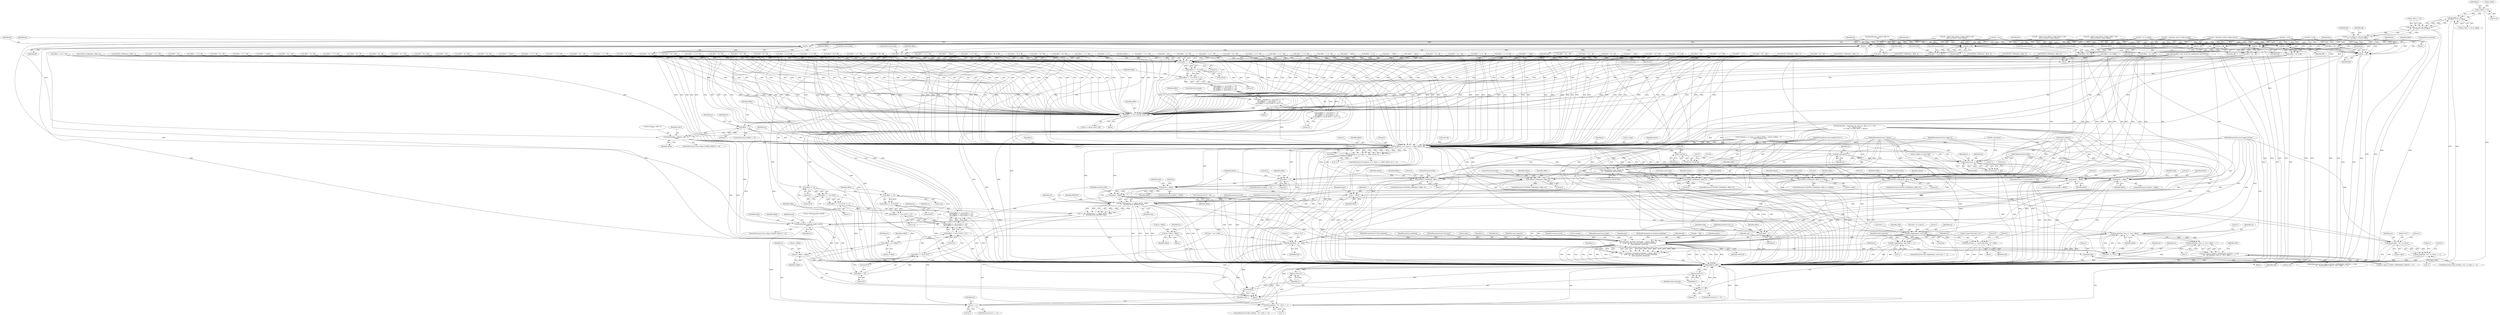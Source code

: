 digraph "0_file_4a284c89d6ef11aca34da65da7d673050a5ea320_4@pointer" {
"1001101" [label="(Call,p->hl[0] << 16)"];
"1001100" [label="(Call,(p->hl[0] << 16) |\n\t\t\t    (p->hl[3] << 8) | p->hl[2])"];
"1001092" [label="(Call,(p->hl[1] << 24) | (p->hl[0] << 16) |\n\t\t\t    (p->hl[3] << 8) | p->hl[2])"];
"1001090" [label="(Call,lhs = (p->hl[1] << 24) | (p->hl[0] << 16) |\n\t\t\t    (p->hl[3] << 8) | p->hl[2])"];
"1001134" [label="(Call,lhs & off)"];
"1001132" [label="(Call,offset = lhs & off)"];
"1001320" [label="(Call,offset >>  0)"];
"1001319" [label="(Call,(offset >>  0) & 0x7f)"];
"1001318" [label="(Call,((offset >>  0) & 0x7f) <<  0)"];
"1001317" [label="(Call,(((offset >>  0) & 0x7f) <<  0) |\n\t\t\t\t (((offset >>  8) & 0x7f) <<  7) |\n\t\t\t\t (((offset >> 16) & 0x7f) << 14) |\n\t\t\t\t (((offset >> 24) & 0x7f) << 21))"];
"1001314" [label="(Call,offset = ((((offset >>  0) & 0x7f) <<  0) |\n\t\t\t\t (((offset >>  8) & 0x7f) <<  7) |\n\t\t\t\t (((offset >> 16) & 0x7f) << 14) |\n\t\t\t\t (((offset >> 24) & 0x7f) << 21)) + 10)"];
"1001359" [label="(Call,offset += ms->c.li[cont_level-1].off)"];
"1001373" [label="(Call,offset == 0)"];
"1001398" [label="(Call,fprintf(stderr, \"indirect +offs=%u\n\", offset))"];
"1001404" [label="(Call,mcopy(ms, p, m->type, 0, s, offset, nbytes, m))"];
"1001403" [label="(Call,mcopy(ms, p, m->type, 0, s, offset, nbytes, m) == -1)"];
"1001420" [label="(Call,ms->offset = offset)"];
"1001545" [label="(Call,soffset = ms->offset)"];
"1001602" [label="(Call,ms->offset = soffset)"];
"1001434" [label="(Call,mdebug(offset, (char *)(void *)p,\n\t\t\t    sizeof(union VALUETYPE)))"];
"1001452" [label="(Call,OFFSET_OOB(nbytes, offset, 1))"];
"1001463" [label="(Call,OFFSET_OOB(nbytes, offset, 2))"];
"1001486" [label="(Call,OFFSET_OOB(nbytes, offset, 4))"];
"1001497" [label="(Call,OFFSET_OOB(nbytes, offset, 8))"];
"1001508" [label="(Call,OFFSET_OOB(nbytes, offset, m->vallen))"];
"1001519" [label="(Call,nbytes < offset)"];
"1001527" [label="(Call,offset == 0)"];
"1001533" [label="(Call,nbytes < offset)"];
"1001564" [label="(Call,file_softmagic(ms, s + offset, nbytes - offset,\n\t\t    recursion_level, BINTEST, text))"];
"1001562" [label="(Call,rv = file_softmagic(ms, s + offset, nbytes - offset,\n\t\t    recursion_level, BINTEST, text))"];
"1001583" [label="(Call,fprintf(stderr, \"indirect @offs=%u[%d]\n\", offset, rv))"];
"1001608" [label="(Call,rv == 1)"];
"1001655" [label="(Return,return rv;)"];
"1001624" [label="(Call,file_printf(ms, F(ms, m, \"%u\"), offset))"];
"1001623" [label="(Call,file_printf(ms, F(ms, m, \"%u\"), offset) == -1)"];
"1001613" [label="(Call,(ms->flags & (MAGIC_MIME|MAGIC_APPLE)) == 0 &&\n\t\t\t    file_printf(ms, F(ms, m, \"%u\"), offset) == -1)"];
"1001641" [label="(Call,file_printf(ms, \"%s\", rbuf))"];
"1001640" [label="(Call,file_printf(ms, \"%s\", rbuf) == -1)"];
"1001648" [label="(Call,free(rbuf))"];
"1001653" [label="(Call,free(rbuf))"];
"1001626" [label="(Call,F(ms, m, \"%u\"))"];
"1001566" [label="(Call,s + offset)"];
"1001569" [label="(Call,nbytes - offset)"];
"1001659" [label="(Call,nbytes < offset)"];
"1001717" [label="(Call,match(ms, ml.magic, ml.nmagic, s, nbytes, offset + o,\n\t\t    mode, text, flip, recursion_level, printed_something,\n\t\t    need_separator, returnval))"];
"1001715" [label="(Call,rv = match(ms, ml.magic, ml.nmagic, s, nbytes, offset + o,\n\t\t    mode, text, flip, recursion_level, printed_something,\n\t\t    need_separator, returnval))"];
"1001738" [label="(Call,rv != 1)"];
"1001745" [label="(Return,return rv;)"];
"1001727" [label="(Call,offset + o)"];
"1001438" [label="(Call,(void *)p)"];
"1001436" [label="(Call,(char *)(void *)p)"];
"1001443" [label="(Call,file_mdump(m))"];
"1001769" [label="(Call,mconvert(ms, m, flip))"];
"1001768" [label="(Call,!mconvert(ms, m, flip))"];
"1001685" [label="(Call,file_magicfind(ms, sbuf, &ml))"];
"1001684" [label="(Call,file_magicfind(ms, sbuf, &ml) == -1)"];
"1001693" [label="(Call,file_error(ms, 0, \"cannot find entry `%s'\", sbuf))"];
"1001750" [label="(Call,file_printf(ms, \"%s\", m->desc))"];
"1001749" [label="(Call,file_printf(ms, \"%s\", m->desc) == -1)"];
"1001316" [label="(Call,((((offset >>  0) & 0x7f) <<  0) |\n\t\t\t\t (((offset >>  8) & 0x7f) <<  7) |\n\t\t\t\t (((offset >> 16) & 0x7f) << 14) |\n\t\t\t\t (((offset >> 24) & 0x7f) << 21)) + 10)"];
"1001328" [label="(Call,offset >>  8)"];
"1001327" [label="(Call,(offset >>  8) & 0x7f)"];
"1001326" [label="(Call,((offset >>  8) & 0x7f) <<  7)"];
"1001325" [label="(Call,(((offset >>  8) & 0x7f) <<  7) |\n\t\t\t\t (((offset >> 16) & 0x7f) << 14) |\n\t\t\t\t (((offset >> 24) & 0x7f) << 21))"];
"1001336" [label="(Call,offset >> 16)"];
"1001335" [label="(Call,(offset >> 16) & 0x7f)"];
"1001334" [label="(Call,((offset >> 16) & 0x7f) << 14)"];
"1001333" [label="(Call,(((offset >> 16) & 0x7f) << 14) |\n\t\t\t\t (((offset >> 24) & 0x7f) << 21))"];
"1001343" [label="(Call,offset >> 24)"];
"1001342" [label="(Call,(offset >> 24) & 0x7f)"];
"1001341" [label="(Call,((offset >> 24) & 0x7f) << 21)"];
"1001141" [label="(Call,lhs | off)"];
"1001139" [label="(Call,offset = lhs | off)"];
"1001148" [label="(Call,lhs ^ off)"];
"1001146" [label="(Call,offset = lhs ^ off)"];
"1001153" [label="(Call,offset = lhs + off)"];
"1001155" [label="(Call,lhs + off)"];
"1001162" [label="(Call,lhs - off)"];
"1001160" [label="(Call,offset = lhs - off)"];
"1001169" [label="(Call,lhs * off)"];
"1001167" [label="(Call,offset = lhs * off)"];
"1001176" [label="(Call,lhs / off)"];
"1001174" [label="(Call,offset = lhs / off)"];
"1001183" [label="(Call,lhs % off)"];
"1001181" [label="(Call,offset = lhs % off)"];
"1001188" [label="(Call,offset = lhs)"];
"1000791" [label="(Call,offset = p->h - off)"];
"1001142" [label="(Identifier,lhs)"];
"1001134" [label="(Call,lhs & off)"];
"1000369" [label="(Call,off = (int32_t)((q->hl[1]<<24)|(q->hl[0]<<16)|\n\t\t\t\t\t\t (q->hl[3]<<8)|(q->hl[2])))"];
"1001586" [label="(Identifier,offset)"];
"1001348" [label="(Literal,10)"];
"1000928" [label="(Call,offset = lhs * off)"];
"1000667" [label="(Call,offset = lhs & off)"];
"1001579" [label="(Identifier,ms)"];
"1000497" [label="(Call,offset = p->b / off)"];
"1001654" [label="(Identifier,rbuf)"];
"1000334" [label="(Call,off = (int32_t)((q->hl[3]<<24)|(q->hl[2]<<16)|\n\t\t\t\t\t\t (q->hl[1]<<8)|(q->hl[0])))"];
"1001406" [label="(Identifier,p)"];
"1000107" [label="(MethodParameterIn,size_t o)"];
"1000290" [label="(Call,off = q->l)"];
"1001665" [label="(Identifier,sbuf)"];
"1001247" [label="(Call,offset = p->l + off)"];
"1001485" [label="(ControlStructure,if (OFFSET_OOB(nbytes, offset, 4)))"];
"1001736" [label="(Identifier,returnval)"];
"1000613" [label="(Call,offset = lhs % off)"];
"1000103" [label="(MethodParameterIn,struct magic_set *ms)"];
"1001487" [label="(Identifier,nbytes)"];
"1000949" [label="(Call,offset = lhs)"];
"1001157" [label="(Identifier,off)"];
"1001606" [label="(Identifier,soffset)"];
"1001402" [label="(ControlStructure,if (mcopy(ms, p, m->type, 0, s, offset, nbytes, m) == -1))"];
"1000532" [label="(Call,OFFSET_OOB(nbytes, offset, 2))"];
"1001623" [label="(Call,file_printf(ms, F(ms, m, \"%u\"), offset) == -1)"];
"1001738" [label="(Call,rv != 1)"];
"1001444" [label="(Identifier,m)"];
"1001715" [label="(Call,rv = match(ms, ml.magic, ml.nmagic, s, nbytes, offset + o,\n\t\t    mode, text, flip, recursion_level, printed_something,\n\t\t    need_separator, returnval))"];
"1000526" [label="(Call,offset = ~offset)"];
"1001374" [label="(Identifier,offset)"];
"1001340" [label="(Literal,14)"];
"1001407" [label="(Call,m->type)"];
"1001631" [label="(Call,-1)"];
"1001187" [label="(ControlStructure,else)"];
"1001507" [label="(ControlStructure,if (OFFSET_OOB(nbytes, offset, m->vallen)))"];
"1001684" [label="(Call,file_magicfind(ms, sbuf, &ml) == -1)"];
"1001331" [label="(Literal,0x7f)"];
"1001101" [label="(Call,p->hl[0] << 16)"];
"1001570" [label="(Identifier,nbytes)"];
"1001509" [label="(Identifier,nbytes)"];
"1001658" [label="(ControlStructure,if (nbytes < offset))"];
"1001679" [label="(Call,flip = !flip)"];
"1000629" [label="(Call,offset = ~offset)"];
"1001435" [label="(Identifier,offset)"];
"1001726" [label="(Identifier,nbytes)"];
"1001203" [label="(Call,OFFSET_OOB(nbytes, offset, 4))"];
"1001502" [label="(Literal,0)"];
"1001415" [label="(Call,-1)"];
"1001645" [label="(Call,-1)"];
"1001760" [label="(Literal,1)"];
"1001769" [label="(Call,mconvert(ms, m, flip))"];
"1001413" [label="(Identifier,nbytes)"];
"1001341" [label="(Call,((offset >> 24) & 0x7f) << 21)"];
"1001449" [label="(Block,)"];
"1001737" [label="(ControlStructure,if (rv != 1))"];
"1001424" [label="(Identifier,offset)"];
"1001511" [label="(Call,m->vallen)"];
"1001321" [label="(Identifier,offset)"];
"1001652" [label="(Literal,1)"];
"1001534" [label="(Identifier,nbytes)"];
"1001229" [label="(Call,offset = p->l | off)"];
"1001690" [label="(Call,-1)"];
"1001609" [label="(Identifier,rv)"];
"1001330" [label="(Literal,8)"];
"1000515" [label="(Call,offset = p->b)"];
"1001027" [label="(Call,offset = lhs ^ off)"];
"1001324" [label="(Literal,0)"];
"1001454" [label="(Identifier,offset)"];
"1001523" [label="(Literal,0)"];
"1001466" [label="(Literal,2)"];
"1001664" [label="(Call,sbuf = m->value.s)"];
"1001135" [label="(Identifier,lhs)"];
"1001062" [label="(Call,offset = lhs % off)"];
"1001151" [label="(ControlStructure,break;)"];
"1000252" [label="(Call,off = (short)((q->hs[0]<<8)|(q->hs[1])))"];
"1000411" [label="(Call,fprintf(stderr, \"indirect offs=%u\n\", off))"];
"1001469" [label="(ControlStructure,break;)"];
"1001455" [label="(Literal,1)"];
"1000470" [label="(Call,offset = p->b + off)"];
"1001112" [label="(Identifier,p)"];
"1001188" [label="(Call,offset = lhs)"];
"1001533" [label="(Call,nbytes < offset)"];
"1001607" [label="(ControlStructure,if (rv == 1))"];
"1001150" [label="(Identifier,off)"];
"1001518" [label="(ControlStructure,if (nbytes < offset))"];
"1001419" [label="(Literal,1)"];
"1001436" [label="(Call,(char *)(void *)p)"];
"1001154" [label="(Identifier,offset)"];
"1001568" [label="(Identifier,offset)"];
"1001319" [label="(Call,(offset >>  0) & 0x7f)"];
"1001772" [label="(Identifier,flip)"];
"1000245" [label="(Call,off = q->h)"];
"1001171" [label="(Identifier,off)"];
"1000764" [label="(Call,offset = p->h | off)"];
"1000216" [label="(Block,)"];
"1001158" [label="(ControlStructure,break;)"];
"1001373" [label="(Call,offset == 0)"];
"1001163" [label="(Identifier,lhs)"];
"1001659" [label="(Call,nbytes < offset)"];
"1001457" [label="(Literal,0)"];
"1001630" [label="(Identifier,offset)"];
"1001661" [label="(Identifier,offset)"];
"1001628" [label="(Identifier,m)"];
"1001136" [label="(Identifier,off)"];
"1001349" [label="(ControlStructure,break;)"];
"1001069" [label="(Call,offset = lhs)"];
"1001716" [label="(Identifier,rv)"];
"1001107" [label="(Literal,16)"];
"1000452" [label="(Call,offset = p->b | off)"];
"1000418" [label="(Call,cvt_flip(m->in_type, flip))"];
"1000592" [label="(Call,offset = lhs - off)"];
"1001441" [label="(Call,sizeof(union VALUETYPE))"];
"1001320" [label="(Call,offset >>  0)"];
"1001537" [label="(Literal,0)"];
"1001346" [label="(Literal,0x7f)"];
"1001700" [label="(Literal,1)"];
"1000218" [label="(Call,off = m->in_offset)"];
"1001322" [label="(Literal,0)"];
"1001691" [label="(Literal,1)"];
"1000152" [label="(Call,mcopy(ms, p, m->type, m->flag & INDIR, s, (uint32_t)(offset + o),\n\t    (uint32_t)nbytes, m))"];
"1001130" [label="(Block,)"];
"1001585" [label="(Literal,\"indirect @offs=%u[%d]\n\")"];
"1001238" [label="(Call,offset = p->l ^ off)"];
"1001626" [label="(Call,F(ms, m, \"%u\"))"];
"1001528" [label="(Identifier,offset)"];
"1001147" [label="(Identifier,offset)"];
"1001767" [label="(ControlStructure,if (!mconvert(ms, m, flip)))"];
"1001342" [label="(Call,(offset >> 24) & 0x7f)"];
"1001108" [label="(Call,(p->hl[3] << 8) | p->hl[2])"];
"1001572" [label="(Identifier,recursion_level)"];
"1000114" [label="(MethodParameterIn,int *need_separator)"];
"1001614" [label="(Call,(ms->flags & (MAGIC_MIME|MAGIC_APPLE)) == 0)"];
"1001491" [label="(Literal,0)"];
"1001632" [label="(Literal,1)"];
"1001458" [label="(ControlStructure,break;)"];
"1001696" [label="(Literal,\"cannot find entry `%s'\")"];
"1001156" [label="(Identifier,lhs)"];
"1001535" [label="(Identifier,offset)"];
"1001401" [label="(Identifier,offset)"];
"1001646" [label="(Literal,1)"];
"1001338" [label="(Literal,16)"];
"1000732" [label="(Call,offset = ~offset)"];
"1001332" [label="(Literal,7)"];
"1001565" [label="(Identifier,ms)"];
"1001141" [label="(Call,lhs | off)"];
"1001143" [label="(Identifier,off)"];
"1001739" [label="(Identifier,rv)"];
"1001749" [label="(Call,file_printf(ms, \"%s\", m->desc) == -1)"];
"1001756" [label="(Call,-1)"];
"1000578" [label="(Call,offset = lhs ^ off)"];
"1001746" [label="(Identifier,rv)"];
"1001526" [label="(ControlStructure,if (offset == 0))"];
"1001093" [label="(Call,p->hl[1] << 24)"];
"1001440" [label="(Identifier,p)"];
"1001153" [label="(Call,offset = lhs + off)"];
"1001394" [label="(Identifier,ms)"];
"1000900" [label="(Call,offset = lhs | off)"];
"1001283" [label="(Call,offset = p->l % off)"];
"1001328" [label="(Call,offset >>  8)"];
"1001539" [label="(Identifier,sbuf)"];
"1001500" [label="(Literal,8)"];
"1001553" [label="(Identifier,ms)"];
"1001160" [label="(Call,offset = lhs - off)"];
"1001686" [label="(Identifier,ms)"];
"1000695" [label="(Call,offset = lhs - off)"];
"1001587" [label="(Identifier,rv)"];
"1001776" [label="(Literal,1)"];
"1001326" [label="(Call,((offset >>  8) & 0x7f) <<  7)"];
"1001730" [label="(Identifier,mode)"];
"1000709" [label="(Call,offset = lhs / off)"];
"1001613" [label="(Call,(ms->flags & (MAGIC_MIME|MAGIC_APPLE)) == 0 &&\n\t\t\t    file_printf(ms, F(ms, m, \"%u\"), offset) == -1)"];
"1001727" [label="(Call,offset + o)"];
"1000907" [label="(Call,offset = lhs ^ off)"];
"1001642" [label="(Identifier,ms)"];
"1001434" [label="(Call,mdebug(offset, (char *)(void *)p,\n\t\t\t    sizeof(union VALUETYPE)))"];
"1000298" [label="(Call,off = (int32_t)((q->hl[0]<<24)|(q->hl[1]<<16)|\n\t\t\t\t\t\t (q->hl[2]<<8)|(q->hl[3])))"];
"1001102" [label="(Call,p->hl[0])"];
"1000893" [label="(Call,offset = lhs & off)"];
"1000620" [label="(Call,offset = lhs)"];
"1001694" [label="(Identifier,ms)"];
"1001190" [label="(Identifier,lhs)"];
"1001139" [label="(Call,offset = lhs | off)"];
"1001452" [label="(Call,OFFSET_OOB(nbytes, offset, 1))"];
"1001685" [label="(Call,file_magicfind(ms, sbuf, &ml))"];
"1001172" [label="(ControlStructure,break;)"];
"1001734" [label="(Identifier,printed_something)"];
"1001404" [label="(Call,mcopy(ms, p, m->type, 0, s, offset, nbytes, m))"];
"1001624" [label="(Call,file_printf(ms, F(ms, m, \"%u\"), offset))"];
"1001584" [label="(Identifier,stderr)"];
"1001420" [label="(Call,ms->offset = offset)"];
"1001451" [label="(ControlStructure,if (OFFSET_OOB(nbytes, offset, 1)))"];
"1001194" [label="(Identifier,m)"];
"1001468" [label="(Literal,0)"];
"1001315" [label="(Identifier,offset)"];
"1001358" [label="(Block,)"];
"1000702" [label="(Call,offset = lhs * off)"];
"1001649" [label="(Identifier,rbuf)"];
"1001566" [label="(Call,s + offset)"];
"1001398" [label="(Call,fprintf(stderr, \"indirect +offs=%u\n\", offset))"];
"1000112" [label="(MethodParameterIn,int recursion_level)"];
"1000208" [label="(Call,file_mdump(m))"];
"1001091" [label="(Identifier,lhs)"];
"1000109" [label="(MethodParameterIn,int mode)"];
"1001653" [label="(Call,free(rbuf))"];
"1001777" [label="(MethodReturn,RET)"];
"1001532" [label="(ControlStructure,if (nbytes < offset))"];
"1001169" [label="(Call,lhs * off)"];
"1001464" [label="(Identifier,nbytes)"];
"1001573" [label="(Identifier,BINTEST)"];
"1001146" [label="(Call,offset = lhs ^ off)"];
"1001144" [label="(ControlStructure,break;)"];
"1001516" [label="(ControlStructure,break;)"];
"1001524" [label="(ControlStructure,break;)"];
"1001569" [label="(Call,nbytes - offset)"];
"1000111" [label="(MethodParameterIn,int flip)"];
"1001771" [label="(Identifier,m)"];
"1001041" [label="(Call,offset = lhs - off)"];
"1001323" [label="(Literal,0x7f)"];
"1001745" [label="(Return,return rv;)"];
"1001677" [label="(Call,sbuf++)"];
"1001325" [label="(Call,(((offset >>  8) & 0x7f) <<  7) |\n\t\t\t\t (((offset >> 16) & 0x7f) << 14) |\n\t\t\t\t (((offset >> 24) & 0x7f) << 21))"];
"1001562" [label="(Call,rv = file_softmagic(ms, s + offset, nbytes - offset,\n\t\t    recursion_level, BINTEST, text))"];
"1000110" [label="(MethodParameterIn,int text)"];
"1001608" [label="(Call,rv == 1)"];
"1001303" [label="(Call,offset = ~offset)"];
"1001750" [label="(Call,file_printf(ms, \"%s\", m->desc))"];
"1001520" [label="(Identifier,nbytes)"];
"1001656" [label="(Identifier,rv)"];
"1001702" [label="(Identifier,oneed_separator)"];
"1001339" [label="(Literal,0x7f)"];
"1001162" [label="(Call,lhs - off)"];
"1000461" [label="(Call,offset = p->b ^ off)"];
"1001344" [label="(Identifier,offset)"];
"1001343" [label="(Call,offset >> 24)"];
"1000782" [label="(Call,offset = p->h + off)"];
"1001692" [label="(Block,)"];
"1000958" [label="(Call,offset = ~offset)"];
"1001643" [label="(Literal,\"%s\")"];
"1001090" [label="(Call,lhs = (p->hl[1] << 24) | (p->hl[0] << 16) |\n\t\t\t    (p->hl[3] << 8) | p->hl[2])"];
"1001640" [label="(Call,file_printf(ms, \"%s\", rbuf) == -1)"];
"1001762" [label="(Literal,1)"];
"1001411" [label="(Identifier,s)"];
"1001515" [label="(Literal,0)"];
"1000423" [label="(Block,)"];
"1000800" [label="(Call,offset = p->h * off)"];
"1001220" [label="(Call,offset = p->l & off)"];
"1001635" [label="(Identifier,rbuf)"];
"1001731" [label="(Identifier,text)"];
"1000921" [label="(Call,offset = lhs - off)"];
"1001317" [label="(Call,(((offset >>  0) & 0x7f) <<  0) |\n\t\t\t\t (((offset >>  8) & 0x7f) <<  7) |\n\t\t\t\t (((offset >> 16) & 0x7f) << 14) |\n\t\t\t\t (((offset >> 24) & 0x7f) << 21))"];
"1001034" [label="(Call,offset = lhs + off)"];
"1001167" [label="(Call,offset = lhs * off)"];
"1001770" [label="(Identifier,ms)"];
"1001688" [label="(Call,&ml)"];
"1001092" [label="(Call,(p->hl[1] << 24) | (p->hl[0] << 16) |\n\t\t\t    (p->hl[3] << 8) | p->hl[2])"];
"1000681" [label="(Call,offset = lhs ^ off)"];
"1001416" [label="(Literal,1)"];
"1000139" [label="(Call,recursion_level >= 20)"];
"1000113" [label="(MethodParameterIn,int *printed_something)"];
"1001020" [label="(Call,offset = lhs | off)"];
"1001732" [label="(Identifier,flip)"];
"1001197" [label="(Call,offset = ~offset)"];
"1001168" [label="(Identifier,offset)"];
"1001359" [label="(Call,offset += ms->c.li[cont_level-1].off)"];
"1000187" [label="(Call,fprintf(stderr, \"mget(type=%d, flag=%x, offset=%u, o=%zu, \"\n\t\t    \"nbytes=%zu)\n\", m->type, m->flag, offset, o, nbytes))"];
"1001181" [label="(Call,offset = lhs % off)"];
"1001465" [label="(Identifier,offset)"];
"1001429" [label="(Identifier,ms)"];
"1001521" [label="(Identifier,offset)"];
"1001400" [label="(Literal,\"indirect +offs=%u\n\")"];
"1000635" [label="(Call,OFFSET_OOB(nbytes, offset, 2))"];
"1000104" [label="(MethodParameterIn,const unsigned char *s)"];
"1001122" [label="(Identifier,off)"];
"1000238" [label="(Call,off = q->b)"];
"1001336" [label="(Call,offset >> 16)"];
"1001183" [label="(Call,lhs % off)"];
"1000755" [label="(Call,offset = p->h & off)"];
"1000606" [label="(Call,offset = lhs / off)"];
"1001399" [label="(Identifier,stderr)"];
"1000585" [label="(Call,offset = lhs + off)"];
"1001625" [label="(Identifier,ms)"];
"1001588" [label="(Call,rbuf = ms->o.buf)"];
"1001055" [label="(Call,offset = lhs / off)"];
"1001752" [label="(Literal,\"%s\")"];
"1001412" [label="(Identifier,offset)"];
"1001453" [label="(Identifier,nbytes)"];
"1001563" [label="(Identifier,rv)"];
"1001610" [label="(Literal,1)"];
"1001729" [label="(Identifier,o)"];
"1000443" [label="(Call,offset = p->b & off)"];
"1000809" [label="(Call,offset = p->h / off)"];
"1000738" [label="(Call,OFFSET_OOB(nbytes, offset, 2))"];
"1001013" [label="(Call,offset = lhs & off)"];
"1001256" [label="(Call,offset = p->l - off)"];
"1001421" [label="(Call,ms->offset)"];
"1001438" [label="(Call,(void *)p)"];
"1001574" [label="(Identifier,text)"];
"1000674" [label="(Call,offset = lhs | off)"];
"1001499" [label="(Identifier,offset)"];
"1001462" [label="(ControlStructure,if (OFFSET_OOB(nbytes, offset, 2)))"];
"1000716" [label="(Call,offset = lhs % off)"];
"1001447" [label="(Identifier,m)"];
"1001583" [label="(Call,fprintf(stderr, \"indirect @offs=%u[%d]\n\", offset, rv))"];
"1001488" [label="(Identifier,offset)"];
"1000115" [label="(MethodParameterIn,int *returnval)"];
"1001743" [label="(Identifier,need_separator)"];
"1000564" [label="(Call,offset = lhs & off)"];
"1001497" [label="(Call,OFFSET_OOB(nbytes, offset, 8))"];
"1001508" [label="(Call,OFFSET_OOB(nbytes, offset, m->vallen))"];
"1001486" [label="(Call,OFFSET_OOB(nbytes, offset, 4))"];
"1001695" [label="(Literal,0)"];
"1001567" [label="(Identifier,s)"];
"1001410" [label="(Literal,0)"];
"1001647" [label="(Block,)"];
"1001155" [label="(Call,lhs + off)"];
"1000271" [label="(Call,off = (short)((q->hs[1]<<8)|(q->hs[0])))"];
"1001174" [label="(Call,offset = lhs / off)"];
"1001492" [label="(ControlStructure,break;)"];
"1001360" [label="(Identifier,offset)"];
"1001641" [label="(Call,file_printf(ms, \"%s\", rbuf))"];
"1001048" [label="(Call,offset = lhs * off)"];
"1001149" [label="(Identifier,lhs)"];
"1001334" [label="(Call,((offset >> 16) & 0x7f) << 14)"];
"1001740" [label="(Literal,1)"];
"1000935" [label="(Call,offset = lhs / off)"];
"1001164" [label="(Identifier,off)"];
"1001683" [label="(ControlStructure,if (file_magicfind(ms, sbuf, &ml) == -1))"];
"1001189" [label="(Identifier,offset)"];
"1001697" [label="(Identifier,sbuf)"];
"1001361" [label="(Call,ms->c.li[cont_level-1].off)"];
"1001176" [label="(Call,lhs / off)"];
"1001602" [label="(Call,ms->offset = soffset)"];
"1001503" [label="(ControlStructure,break;)"];
"1001774" [label="(Literal,0)"];
"1001314" [label="(Call,offset = ((((offset >>  0) & 0x7f) <<  0) |\n\t\t\t\t (((offset >>  8) & 0x7f) <<  7) |\n\t\t\t\t (((offset >> 16) & 0x7f) << 14) |\n\t\t\t\t (((offset >> 24) & 0x7f) << 21)) + 10)"];
"1001510" [label="(Identifier,offset)"];
"1001335" [label="(Call,(offset >> 16) & 0x7f)"];
"1001648" [label="(Call,free(rbuf))"];
"1000169" [label="(Call,(uint32_t)nbytes)"];
"1001757" [label="(Literal,1)"];
"1001375" [label="(Literal,0)"];
"1001318" [label="(Call,((offset >>  0) & 0x7f) <<  0)"];
"1001655" [label="(Return,return rv;)"];
"1001274" [label="(Call,offset = p->l / off)"];
"1001345" [label="(Literal,24)"];
"1001177" [label="(Identifier,lhs)"];
"1001184" [label="(Identifier,lhs)"];
"1001547" [label="(Call,ms->offset)"];
"1001292" [label="(Call,offset = p->l)"];
"1001603" [label="(Call,ms->offset)"];
"1001748" [label="(ControlStructure,if (file_printf(ms, \"%s\", m->desc) == -1))"];
"1001182" [label="(Identifier,offset)"];
"1001719" [label="(Call,ml.magic)"];
"1000488" [label="(Call,offset = p->b * off)"];
"1000723" [label="(Call,offset = lhs)"];
"1001519" [label="(Call,nbytes < offset)"];
"1001687" [label="(Identifier,sbuf)"];
"1000571" [label="(Call,offset = lhs | off)"];
"1001329" [label="(Identifier,offset)"];
"1001133" [label="(Identifier,offset)"];
"1001148" [label="(Call,lhs ^ off)"];
"1001433" [label="(Block,)"];
"1000773" [label="(Call,offset = p->h ^ off)"];
"1001663" [label="(Literal,0)"];
"1000203" [label="(Call,(void *)p)"];
"1001443" [label="(Call,file_mdump(m))"];
"1001571" [label="(Identifier,offset)"];
"1000599" [label="(Call,offset = lhs * off)"];
"1001725" [label="(Identifier,s)"];
"1000845" [label="(Call,OFFSET_OOB(nbytes, offset, 4))"];
"1001084" [label="(Call,OFFSET_OOB(nbytes, offset, 4))"];
"1000838" [label="(Call,offset = ~offset)"];
"1001463" [label="(Call,OFFSET_OOB(nbytes, offset, 2))"];
"1001422" [label="(Identifier,ms)"];
"1001529" [label="(Literal,0)"];
"1001489" [label="(Literal,4)"];
"1001403" [label="(Call,mcopy(ms, p, m->type, 0, s, offset, nbytes, m) == -1)"];
"1001589" [label="(Identifier,rbuf)"];
"1001639" [label="(ControlStructure,if (file_printf(ms, \"%s\", rbuf) == -1))"];
"1000827" [label="(Call,offset = p->h)"];
"1001718" [label="(Identifier,ms)"];
"1000199" [label="(Call,mdebug(offset, (char *)(void *)p, sizeof(union VALUETYPE)))"];
"1001381" [label="(Identifier,ms)"];
"1001575" [label="(ControlStructure,if ((ms->flags & MAGIC_DEBUG) != 0))"];
"1001078" [label="(Call,offset = ~offset)"];
"1000688" [label="(Call,offset = lhs + off)"];
"1000479" [label="(Call,offset = p->b - off)"];
"1000818" [label="(Call,offset = p->h % off)"];
"1001327" [label="(Call,(offset >>  8) & 0x7f)"];
"1000119" [label="(Call,offset = ms->offset)"];
"1001333" [label="(Call,(((offset >> 16) & 0x7f) << 14) |\n\t\t\t\t (((offset >> 24) & 0x7f) << 21))"];
"1001612" [label="(ControlStructure,if ((ms->flags & (MAGIC_MIME|MAGIC_APPLE)) == 0 &&\n\t\t\t    file_printf(ms, F(ms, m, \"%u\"), offset) == -1))"];
"1001137" [label="(ControlStructure,break;)"];
"1000506" [label="(Call,offset = p->b % off)"];
"1001753" [label="(Call,m->desc)"];
"1000965" [label="(Call,OFFSET_OOB(nbytes, offset, 4))"];
"1001546" [label="(Identifier,soffset)"];
"1001337" [label="(Identifier,offset)"];
"1001405" [label="(Identifier,ms)"];
"1001179" [label="(ControlStructure,break;)"];
"1001175" [label="(Identifier,offset)"];
"1001170" [label="(Identifier,lhs)"];
"1001390" [label="(ControlStructure,if ((ms->flags & MAGIC_DEBUG) != 0))"];
"1001498" [label="(Identifier,nbytes)"];
"1001617" [label="(Identifier,ms)"];
"1001660" [label="(Identifier,nbytes)"];
"1001161" [label="(Identifier,offset)"];
"1001735" [label="(Identifier,need_separator)"];
"1001132" [label="(Call,offset = lhs & off)"];
"1000914" [label="(Call,offset = lhs + off)"];
"1001165" [label="(ControlStructure,break;)"];
"1001311" [label="(Block,)"];
"1000105" [label="(MethodParameterIn,struct magic *m)"];
"1001186" [label="(ControlStructure,break;)"];
"1001531" [label="(Literal,0)"];
"1001527" [label="(Call,offset == 0)"];
"1001627" [label="(Identifier,ms)"];
"1001265" [label="(Call,offset = p->l * off)"];
"1000942" [label="(Call,offset = lhs % off)"];
"1001347" [label="(Literal,21)"];
"1001100" [label="(Call,(p->hl[0] << 16) |\n\t\t\t    (p->hl[3] << 8) | p->hl[2])"];
"1001717" [label="(Call,match(ms, ml.magic, ml.nmagic, s, nbytes, offset + o,\n\t\t    mode, text, flip, recursion_level, printed_something,\n\t\t    need_separator, returnval))"];
"1000426" [label="(Call,OFFSET_OOB(nbytes, offset, 1))"];
"1001372" [label="(ControlStructure,if (offset == 0))"];
"1001316" [label="(Call,((((offset >>  0) & 0x7f) <<  0) |\n\t\t\t\t (((offset >>  8) & 0x7f) <<  7) |\n\t\t\t\t (((offset >> 16) & 0x7f) << 14) |\n\t\t\t\t (((offset >> 24) & 0x7f) << 21)) + 10)"];
"1001728" [label="(Identifier,offset)"];
"1001733" [label="(Identifier,recursion_level)"];
"1001722" [label="(Call,ml.nmagic)"];
"1001496" [label="(ControlStructure,if (OFFSET_OOB(nbytes, offset, 8)))"];
"1001545" [label="(Call,soffset = ms->offset)"];
"1001644" [label="(Identifier,rbuf)"];
"1001185" [label="(Identifier,off)"];
"1001693" [label="(Call,file_error(ms, 0, \"cannot find entry `%s'\", sbuf))"];
"1001564" [label="(Call,file_softmagic(ms, s + offset, nbytes - offset,\n\t\t    recursion_level, BINTEST, text))"];
"1001140" [label="(Identifier,offset)"];
"1000106" [label="(MethodParameterIn,size_t nbytes)"];
"1001629" [label="(Literal,\"%u\")"];
"1001178" [label="(Identifier,off)"];
"1001751" [label="(Identifier,ms)"];
"1001414" [label="(Identifier,m)"];
"1001768" [label="(Call,!mconvert(ms, m, flip))"];
"1001101" -> "1001100"  [label="AST: "];
"1001101" -> "1001107"  [label="CFG: "];
"1001102" -> "1001101"  [label="AST: "];
"1001107" -> "1001101"  [label="AST: "];
"1001112" -> "1001101"  [label="CFG: "];
"1001101" -> "1001777"  [label="DDG: "];
"1001101" -> "1001100"  [label="DDG: "];
"1001101" -> "1001100"  [label="DDG: "];
"1001100" -> "1001092"  [label="AST: "];
"1001100" -> "1001108"  [label="CFG: "];
"1001108" -> "1001100"  [label="AST: "];
"1001092" -> "1001100"  [label="CFG: "];
"1001100" -> "1001777"  [label="DDG: "];
"1001100" -> "1001777"  [label="DDG: "];
"1001100" -> "1001092"  [label="DDG: "];
"1001100" -> "1001092"  [label="DDG: "];
"1001108" -> "1001100"  [label="DDG: "];
"1001108" -> "1001100"  [label="DDG: "];
"1001092" -> "1001090"  [label="AST: "];
"1001093" -> "1001092"  [label="AST: "];
"1001090" -> "1001092"  [label="CFG: "];
"1001092" -> "1001777"  [label="DDG: "];
"1001092" -> "1001777"  [label="DDG: "];
"1001092" -> "1001090"  [label="DDG: "];
"1001092" -> "1001090"  [label="DDG: "];
"1001093" -> "1001092"  [label="DDG: "];
"1001093" -> "1001092"  [label="DDG: "];
"1001090" -> "1000423"  [label="AST: "];
"1001091" -> "1001090"  [label="AST: "];
"1001122" -> "1001090"  [label="CFG: "];
"1001090" -> "1001777"  [label="DDG: "];
"1001090" -> "1001777"  [label="DDG: "];
"1001090" -> "1001134"  [label="DDG: "];
"1001090" -> "1001141"  [label="DDG: "];
"1001090" -> "1001148"  [label="DDG: "];
"1001090" -> "1001153"  [label="DDG: "];
"1001090" -> "1001155"  [label="DDG: "];
"1001090" -> "1001162"  [label="DDG: "];
"1001090" -> "1001169"  [label="DDG: "];
"1001090" -> "1001176"  [label="DDG: "];
"1001090" -> "1001183"  [label="DDG: "];
"1001090" -> "1001188"  [label="DDG: "];
"1001134" -> "1001132"  [label="AST: "];
"1001134" -> "1001136"  [label="CFG: "];
"1001135" -> "1001134"  [label="AST: "];
"1001136" -> "1001134"  [label="AST: "];
"1001132" -> "1001134"  [label="CFG: "];
"1001134" -> "1001777"  [label="DDG: "];
"1001134" -> "1001777"  [label="DDG: "];
"1001134" -> "1001132"  [label="DDG: "];
"1001134" -> "1001132"  [label="DDG: "];
"1000290" -> "1001134"  [label="DDG: "];
"1000238" -> "1001134"  [label="DDG: "];
"1000411" -> "1001134"  [label="DDG: "];
"1000271" -> "1001134"  [label="DDG: "];
"1000245" -> "1001134"  [label="DDG: "];
"1000334" -> "1001134"  [label="DDG: "];
"1000252" -> "1001134"  [label="DDG: "];
"1000369" -> "1001134"  [label="DDG: "];
"1000298" -> "1001134"  [label="DDG: "];
"1000218" -> "1001134"  [label="DDG: "];
"1001132" -> "1001130"  [label="AST: "];
"1001133" -> "1001132"  [label="AST: "];
"1001137" -> "1001132"  [label="CFG: "];
"1001132" -> "1001777"  [label="DDG: "];
"1001132" -> "1001320"  [label="DDG: "];
"1001132" -> "1001359"  [label="DDG: "];
"1001132" -> "1001404"  [label="DDG: "];
"1001320" -> "1001319"  [label="AST: "];
"1001320" -> "1001322"  [label="CFG: "];
"1001321" -> "1001320"  [label="AST: "];
"1001322" -> "1001320"  [label="AST: "];
"1001323" -> "1001320"  [label="CFG: "];
"1001320" -> "1001319"  [label="DDG: "];
"1001320" -> "1001319"  [label="DDG: "];
"1001027" -> "1001320"  [label="DDG: "];
"1000564" -> "1001320"  [label="DDG: "];
"1000532" -> "1001320"  [label="DDG: "];
"1001283" -> "1001320"  [label="DDG: "];
"1000755" -> "1001320"  [label="DDG: "];
"1000613" -> "1001320"  [label="DDG: "];
"1000606" -> "1001320"  [label="DDG: "];
"1000578" -> "1001320"  [label="DDG: "];
"1000809" -> "1001320"  [label="DDG: "];
"1001220" -> "1001320"  [label="DDG: "];
"1000426" -> "1001320"  [label="DDG: "];
"1000791" -> "1001320"  [label="DDG: "];
"1001274" -> "1001320"  [label="DDG: "];
"1000629" -> "1001320"  [label="DDG: "];
"1001265" -> "1001320"  [label="DDG: "];
"1000681" -> "1001320"  [label="DDG: "];
"1001048" -> "1001320"  [label="DDG: "];
"1000723" -> "1001320"  [label="DDG: "];
"1000935" -> "1001320"  [label="DDG: "];
"1000695" -> "1001320"  [label="DDG: "];
"1000688" -> "1001320"  [label="DDG: "];
"1001203" -> "1001320"  [label="DDG: "];
"1001174" -> "1001320"  [label="DDG: "];
"1000488" -> "1001320"  [label="DDG: "];
"1001020" -> "1001320"  [label="DDG: "];
"1000497" -> "1001320"  [label="DDG: "];
"1001153" -> "1001320"  [label="DDG: "];
"1001181" -> "1001320"  [label="DDG: "];
"1000667" -> "1001320"  [label="DDG: "];
"1001139" -> "1001320"  [label="DDG: "];
"1000199" -> "1001320"  [label="DDG: "];
"1001256" -> "1001320"  [label="DDG: "];
"1001197" -> "1001320"  [label="DDG: "];
"1001055" -> "1001320"  [label="DDG: "];
"1000506" -> "1001320"  [label="DDG: "];
"1001238" -> "1001320"  [label="DDG: "];
"1000782" -> "1001320"  [label="DDG: "];
"1000620" -> "1001320"  [label="DDG: "];
"1001188" -> "1001320"  [label="DDG: "];
"1000949" -> "1001320"  [label="DDG: "];
"1001084" -> "1001320"  [label="DDG: "];
"1000635" -> "1001320"  [label="DDG: "];
"1001229" -> "1001320"  [label="DDG: "];
"1001041" -> "1001320"  [label="DDG: "];
"1000907" -> "1001320"  [label="DDG: "];
"1000965" -> "1001320"  [label="DDG: "];
"1000716" -> "1001320"  [label="DDG: "];
"1000599" -> "1001320"  [label="DDG: "];
"1000928" -> "1001320"  [label="DDG: "];
"1001034" -> "1001320"  [label="DDG: "];
"1000585" -> "1001320"  [label="DDG: "];
"1000942" -> "1001320"  [label="DDG: "];
"1000674" -> "1001320"  [label="DDG: "];
"1000738" -> "1001320"  [label="DDG: "];
"1000515" -> "1001320"  [label="DDG: "];
"1000893" -> "1001320"  [label="DDG: "];
"1001062" -> "1001320"  [label="DDG: "];
"1000709" -> "1001320"  [label="DDG: "];
"1000827" -> "1001320"  [label="DDG: "];
"1000479" -> "1001320"  [label="DDG: "];
"1001303" -> "1001320"  [label="DDG: "];
"1000571" -> "1001320"  [label="DDG: "];
"1001160" -> "1001320"  [label="DDG: "];
"1000452" -> "1001320"  [label="DDG: "];
"1000526" -> "1001320"  [label="DDG: "];
"1001167" -> "1001320"  [label="DDG: "];
"1000773" -> "1001320"  [label="DDG: "];
"1001069" -> "1001320"  [label="DDG: "];
"1000702" -> "1001320"  [label="DDG: "];
"1000818" -> "1001320"  [label="DDG: "];
"1000764" -> "1001320"  [label="DDG: "];
"1000461" -> "1001320"  [label="DDG: "];
"1001013" -> "1001320"  [label="DDG: "];
"1001292" -> "1001320"  [label="DDG: "];
"1001146" -> "1001320"  [label="DDG: "];
"1000838" -> "1001320"  [label="DDG: "];
"1000800" -> "1001320"  [label="DDG: "];
"1001078" -> "1001320"  [label="DDG: "];
"1000914" -> "1001320"  [label="DDG: "];
"1000470" -> "1001320"  [label="DDG: "];
"1001247" -> "1001320"  [label="DDG: "];
"1000958" -> "1001320"  [label="DDG: "];
"1000921" -> "1001320"  [label="DDG: "];
"1000592" -> "1001320"  [label="DDG: "];
"1000845" -> "1001320"  [label="DDG: "];
"1000732" -> "1001320"  [label="DDG: "];
"1000443" -> "1001320"  [label="DDG: "];
"1000900" -> "1001320"  [label="DDG: "];
"1000119" -> "1001320"  [label="DDG: "];
"1001320" -> "1001328"  [label="DDG: "];
"1001319" -> "1001318"  [label="AST: "];
"1001319" -> "1001323"  [label="CFG: "];
"1001323" -> "1001319"  [label="AST: "];
"1001324" -> "1001319"  [label="CFG: "];
"1001319" -> "1001777"  [label="DDG: "];
"1001319" -> "1001318"  [label="DDG: "];
"1001319" -> "1001318"  [label="DDG: "];
"1001318" -> "1001317"  [label="AST: "];
"1001318" -> "1001324"  [label="CFG: "];
"1001324" -> "1001318"  [label="AST: "];
"1001329" -> "1001318"  [label="CFG: "];
"1001318" -> "1001777"  [label="DDG: "];
"1001318" -> "1001317"  [label="DDG: "];
"1001318" -> "1001317"  [label="DDG: "];
"1001317" -> "1001316"  [label="AST: "];
"1001317" -> "1001325"  [label="CFG: "];
"1001325" -> "1001317"  [label="AST: "];
"1001348" -> "1001317"  [label="CFG: "];
"1001317" -> "1001777"  [label="DDG: "];
"1001317" -> "1001777"  [label="DDG: "];
"1001317" -> "1001314"  [label="DDG: "];
"1001317" -> "1001314"  [label="DDG: "];
"1001317" -> "1001316"  [label="DDG: "];
"1001317" -> "1001316"  [label="DDG: "];
"1001325" -> "1001317"  [label="DDG: "];
"1001325" -> "1001317"  [label="DDG: "];
"1001314" -> "1001311"  [label="AST: "];
"1001314" -> "1001316"  [label="CFG: "];
"1001315" -> "1001314"  [label="AST: "];
"1001316" -> "1001314"  [label="AST: "];
"1001349" -> "1001314"  [label="CFG: "];
"1001314" -> "1001777"  [label="DDG: "];
"1001314" -> "1001359"  [label="DDG: "];
"1001314" -> "1001404"  [label="DDG: "];
"1001359" -> "1001358"  [label="AST: "];
"1001359" -> "1001361"  [label="CFG: "];
"1001360" -> "1001359"  [label="AST: "];
"1001361" -> "1001359"  [label="AST: "];
"1001374" -> "1001359"  [label="CFG: "];
"1001359" -> "1001777"  [label="DDG: "];
"1001027" -> "1001359"  [label="DDG: "];
"1000564" -> "1001359"  [label="DDG: "];
"1000532" -> "1001359"  [label="DDG: "];
"1001283" -> "1001359"  [label="DDG: "];
"1000755" -> "1001359"  [label="DDG: "];
"1000613" -> "1001359"  [label="DDG: "];
"1000606" -> "1001359"  [label="DDG: "];
"1000578" -> "1001359"  [label="DDG: "];
"1000809" -> "1001359"  [label="DDG: "];
"1001220" -> "1001359"  [label="DDG: "];
"1000426" -> "1001359"  [label="DDG: "];
"1000791" -> "1001359"  [label="DDG: "];
"1001274" -> "1001359"  [label="DDG: "];
"1000629" -> "1001359"  [label="DDG: "];
"1001265" -> "1001359"  [label="DDG: "];
"1000681" -> "1001359"  [label="DDG: "];
"1001048" -> "1001359"  [label="DDG: "];
"1000723" -> "1001359"  [label="DDG: "];
"1000935" -> "1001359"  [label="DDG: "];
"1000695" -> "1001359"  [label="DDG: "];
"1000688" -> "1001359"  [label="DDG: "];
"1001203" -> "1001359"  [label="DDG: "];
"1001174" -> "1001359"  [label="DDG: "];
"1000488" -> "1001359"  [label="DDG: "];
"1001020" -> "1001359"  [label="DDG: "];
"1000497" -> "1001359"  [label="DDG: "];
"1001153" -> "1001359"  [label="DDG: "];
"1001181" -> "1001359"  [label="DDG: "];
"1000667" -> "1001359"  [label="DDG: "];
"1001139" -> "1001359"  [label="DDG: "];
"1000199" -> "1001359"  [label="DDG: "];
"1001256" -> "1001359"  [label="DDG: "];
"1001197" -> "1001359"  [label="DDG: "];
"1001055" -> "1001359"  [label="DDG: "];
"1000506" -> "1001359"  [label="DDG: "];
"1001238" -> "1001359"  [label="DDG: "];
"1000782" -> "1001359"  [label="DDG: "];
"1000620" -> "1001359"  [label="DDG: "];
"1001188" -> "1001359"  [label="DDG: "];
"1000949" -> "1001359"  [label="DDG: "];
"1001084" -> "1001359"  [label="DDG: "];
"1000635" -> "1001359"  [label="DDG: "];
"1001229" -> "1001359"  [label="DDG: "];
"1001041" -> "1001359"  [label="DDG: "];
"1000907" -> "1001359"  [label="DDG: "];
"1000965" -> "1001359"  [label="DDG: "];
"1000716" -> "1001359"  [label="DDG: "];
"1000599" -> "1001359"  [label="DDG: "];
"1000928" -> "1001359"  [label="DDG: "];
"1001034" -> "1001359"  [label="DDG: "];
"1000585" -> "1001359"  [label="DDG: "];
"1000942" -> "1001359"  [label="DDG: "];
"1000674" -> "1001359"  [label="DDG: "];
"1000738" -> "1001359"  [label="DDG: "];
"1000515" -> "1001359"  [label="DDG: "];
"1000893" -> "1001359"  [label="DDG: "];
"1001062" -> "1001359"  [label="DDG: "];
"1000709" -> "1001359"  [label="DDG: "];
"1000827" -> "1001359"  [label="DDG: "];
"1000479" -> "1001359"  [label="DDG: "];
"1001303" -> "1001359"  [label="DDG: "];
"1000571" -> "1001359"  [label="DDG: "];
"1001160" -> "1001359"  [label="DDG: "];
"1000452" -> "1001359"  [label="DDG: "];
"1000526" -> "1001359"  [label="DDG: "];
"1001167" -> "1001359"  [label="DDG: "];
"1000773" -> "1001359"  [label="DDG: "];
"1001069" -> "1001359"  [label="DDG: "];
"1000702" -> "1001359"  [label="DDG: "];
"1000818" -> "1001359"  [label="DDG: "];
"1000764" -> "1001359"  [label="DDG: "];
"1000461" -> "1001359"  [label="DDG: "];
"1001013" -> "1001359"  [label="DDG: "];
"1001292" -> "1001359"  [label="DDG: "];
"1001146" -> "1001359"  [label="DDG: "];
"1000838" -> "1001359"  [label="DDG: "];
"1000800" -> "1001359"  [label="DDG: "];
"1001078" -> "1001359"  [label="DDG: "];
"1000914" -> "1001359"  [label="DDG: "];
"1000470" -> "1001359"  [label="DDG: "];
"1001247" -> "1001359"  [label="DDG: "];
"1000958" -> "1001359"  [label="DDG: "];
"1000921" -> "1001359"  [label="DDG: "];
"1000592" -> "1001359"  [label="DDG: "];
"1000845" -> "1001359"  [label="DDG: "];
"1000732" -> "1001359"  [label="DDG: "];
"1000443" -> "1001359"  [label="DDG: "];
"1000900" -> "1001359"  [label="DDG: "];
"1000119" -> "1001359"  [label="DDG: "];
"1001359" -> "1001373"  [label="DDG: "];
"1001373" -> "1001372"  [label="AST: "];
"1001373" -> "1001375"  [label="CFG: "];
"1001374" -> "1001373"  [label="AST: "];
"1001375" -> "1001373"  [label="AST: "];
"1001381" -> "1001373"  [label="CFG: "];
"1001394" -> "1001373"  [label="CFG: "];
"1001373" -> "1001777"  [label="DDG: "];
"1001373" -> "1001777"  [label="DDG: "];
"1001373" -> "1001398"  [label="DDG: "];
"1001373" -> "1001404"  [label="DDG: "];
"1001398" -> "1001390"  [label="AST: "];
"1001398" -> "1001401"  [label="CFG: "];
"1001399" -> "1001398"  [label="AST: "];
"1001400" -> "1001398"  [label="AST: "];
"1001401" -> "1001398"  [label="AST: "];
"1001405" -> "1001398"  [label="CFG: "];
"1001398" -> "1001777"  [label="DDG: "];
"1001398" -> "1001777"  [label="DDG: "];
"1000187" -> "1001398"  [label="DDG: "];
"1000411" -> "1001398"  [label="DDG: "];
"1001398" -> "1001404"  [label="DDG: "];
"1001398" -> "1001583"  [label="DDG: "];
"1001404" -> "1001403"  [label="AST: "];
"1001404" -> "1001414"  [label="CFG: "];
"1001405" -> "1001404"  [label="AST: "];
"1001406" -> "1001404"  [label="AST: "];
"1001407" -> "1001404"  [label="AST: "];
"1001410" -> "1001404"  [label="AST: "];
"1001411" -> "1001404"  [label="AST: "];
"1001412" -> "1001404"  [label="AST: "];
"1001413" -> "1001404"  [label="AST: "];
"1001414" -> "1001404"  [label="AST: "];
"1001416" -> "1001404"  [label="CFG: "];
"1001404" -> "1001777"  [label="DDG: "];
"1001404" -> "1001777"  [label="DDG: "];
"1001404" -> "1001777"  [label="DDG: "];
"1001404" -> "1001777"  [label="DDG: "];
"1001404" -> "1001777"  [label="DDG: "];
"1001404" -> "1001777"  [label="DDG: "];
"1001404" -> "1001777"  [label="DDG: "];
"1001404" -> "1001403"  [label="DDG: "];
"1001404" -> "1001403"  [label="DDG: "];
"1001404" -> "1001403"  [label="DDG: "];
"1001404" -> "1001403"  [label="DDG: "];
"1001404" -> "1001403"  [label="DDG: "];
"1001404" -> "1001403"  [label="DDG: "];
"1001404" -> "1001403"  [label="DDG: "];
"1001404" -> "1001403"  [label="DDG: "];
"1000152" -> "1001404"  [label="DDG: "];
"1000152" -> "1001404"  [label="DDG: "];
"1000152" -> "1001404"  [label="DDG: "];
"1000152" -> "1001404"  [label="DDG: "];
"1000152" -> "1001404"  [label="DDG: "];
"1000103" -> "1001404"  [label="DDG: "];
"1000203" -> "1001404"  [label="DDG: "];
"1000187" -> "1001404"  [label="DDG: "];
"1000187" -> "1001404"  [label="DDG: "];
"1000104" -> "1001404"  [label="DDG: "];
"1001027" -> "1001404"  [label="DDG: "];
"1000564" -> "1001404"  [label="DDG: "];
"1000532" -> "1001404"  [label="DDG: "];
"1000532" -> "1001404"  [label="DDG: "];
"1001283" -> "1001404"  [label="DDG: "];
"1000613" -> "1001404"  [label="DDG: "];
"1000606" -> "1001404"  [label="DDG: "];
"1000578" -> "1001404"  [label="DDG: "];
"1000809" -> "1001404"  [label="DDG: "];
"1001220" -> "1001404"  [label="DDG: "];
"1000426" -> "1001404"  [label="DDG: "];
"1000426" -> "1001404"  [label="DDG: "];
"1000791" -> "1001404"  [label="DDG: "];
"1001274" -> "1001404"  [label="DDG: "];
"1000629" -> "1001404"  [label="DDG: "];
"1001265" -> "1001404"  [label="DDG: "];
"1000681" -> "1001404"  [label="DDG: "];
"1001048" -> "1001404"  [label="DDG: "];
"1000723" -> "1001404"  [label="DDG: "];
"1000935" -> "1001404"  [label="DDG: "];
"1000695" -> "1001404"  [label="DDG: "];
"1000688" -> "1001404"  [label="DDG: "];
"1001203" -> "1001404"  [label="DDG: "];
"1001203" -> "1001404"  [label="DDG: "];
"1001174" -> "1001404"  [label="DDG: "];
"1000488" -> "1001404"  [label="DDG: "];
"1001020" -> "1001404"  [label="DDG: "];
"1000497" -> "1001404"  [label="DDG: "];
"1001153" -> "1001404"  [label="DDG: "];
"1001181" -> "1001404"  [label="DDG: "];
"1000667" -> "1001404"  [label="DDG: "];
"1001139" -> "1001404"  [label="DDG: "];
"1000199" -> "1001404"  [label="DDG: "];
"1001256" -> "1001404"  [label="DDG: "];
"1001197" -> "1001404"  [label="DDG: "];
"1001055" -> "1001404"  [label="DDG: "];
"1000506" -> "1001404"  [label="DDG: "];
"1001238" -> "1001404"  [label="DDG: "];
"1000782" -> "1001404"  [label="DDG: "];
"1000620" -> "1001404"  [label="DDG: "];
"1001188" -> "1001404"  [label="DDG: "];
"1000949" -> "1001404"  [label="DDG: "];
"1001084" -> "1001404"  [label="DDG: "];
"1001084" -> "1001404"  [label="DDG: "];
"1000635" -> "1001404"  [label="DDG: "];
"1000635" -> "1001404"  [label="DDG: "];
"1001229" -> "1001404"  [label="DDG: "];
"1001041" -> "1001404"  [label="DDG: "];
"1000907" -> "1001404"  [label="DDG: "];
"1000965" -> "1001404"  [label="DDG: "];
"1000965" -> "1001404"  [label="DDG: "];
"1000716" -> "1001404"  [label="DDG: "];
"1000599" -> "1001404"  [label="DDG: "];
"1000928" -> "1001404"  [label="DDG: "];
"1001034" -> "1001404"  [label="DDG: "];
"1000585" -> "1001404"  [label="DDG: "];
"1000942" -> "1001404"  [label="DDG: "];
"1000674" -> "1001404"  [label="DDG: "];
"1000738" -> "1001404"  [label="DDG: "];
"1000738" -> "1001404"  [label="DDG: "];
"1000515" -> "1001404"  [label="DDG: "];
"1000893" -> "1001404"  [label="DDG: "];
"1001062" -> "1001404"  [label="DDG: "];
"1000709" -> "1001404"  [label="DDG: "];
"1000827" -> "1001404"  [label="DDG: "];
"1000479" -> "1001404"  [label="DDG: "];
"1001303" -> "1001404"  [label="DDG: "];
"1000571" -> "1001404"  [label="DDG: "];
"1001160" -> "1001404"  [label="DDG: "];
"1000452" -> "1001404"  [label="DDG: "];
"1000526" -> "1001404"  [label="DDG: "];
"1001167" -> "1001404"  [label="DDG: "];
"1000773" -> "1001404"  [label="DDG: "];
"1001069" -> "1001404"  [label="DDG: "];
"1000702" -> "1001404"  [label="DDG: "];
"1000818" -> "1001404"  [label="DDG: "];
"1000764" -> "1001404"  [label="DDG: "];
"1000461" -> "1001404"  [label="DDG: "];
"1001013" -> "1001404"  [label="DDG: "];
"1001292" -> "1001404"  [label="DDG: "];
"1001146" -> "1001404"  [label="DDG: "];
"1000838" -> "1001404"  [label="DDG: "];
"1000800" -> "1001404"  [label="DDG: "];
"1001078" -> "1001404"  [label="DDG: "];
"1000914" -> "1001404"  [label="DDG: "];
"1000470" -> "1001404"  [label="DDG: "];
"1001247" -> "1001404"  [label="DDG: "];
"1000958" -> "1001404"  [label="DDG: "];
"1000755" -> "1001404"  [label="DDG: "];
"1000921" -> "1001404"  [label="DDG: "];
"1000592" -> "1001404"  [label="DDG: "];
"1000845" -> "1001404"  [label="DDG: "];
"1000845" -> "1001404"  [label="DDG: "];
"1000732" -> "1001404"  [label="DDG: "];
"1000443" -> "1001404"  [label="DDG: "];
"1000900" -> "1001404"  [label="DDG: "];
"1000119" -> "1001404"  [label="DDG: "];
"1000169" -> "1001404"  [label="DDG: "];
"1000106" -> "1001404"  [label="DDG: "];
"1000208" -> "1001404"  [label="DDG: "];
"1000105" -> "1001404"  [label="DDG: "];
"1001404" -> "1001420"  [label="DDG: "];
"1001404" -> "1001434"  [label="DDG: "];
"1001404" -> "1001438"  [label="DDG: "];
"1001404" -> "1001443"  [label="DDG: "];
"1001404" -> "1001452"  [label="DDG: "];
"1001404" -> "1001452"  [label="DDG: "];
"1001404" -> "1001463"  [label="DDG: "];
"1001404" -> "1001463"  [label="DDG: "];
"1001404" -> "1001486"  [label="DDG: "];
"1001404" -> "1001486"  [label="DDG: "];
"1001404" -> "1001497"  [label="DDG: "];
"1001404" -> "1001497"  [label="DDG: "];
"1001404" -> "1001508"  [label="DDG: "];
"1001404" -> "1001508"  [label="DDG: "];
"1001404" -> "1001519"  [label="DDG: "];
"1001404" -> "1001519"  [label="DDG: "];
"1001404" -> "1001527"  [label="DDG: "];
"1001404" -> "1001533"  [label="DDG: "];
"1001404" -> "1001564"  [label="DDG: "];
"1001404" -> "1001564"  [label="DDG: "];
"1001404" -> "1001566"  [label="DDG: "];
"1001404" -> "1001626"  [label="DDG: "];
"1001404" -> "1001659"  [label="DDG: "];
"1001404" -> "1001659"  [label="DDG: "];
"1001404" -> "1001685"  [label="DDG: "];
"1001404" -> "1001717"  [label="DDG: "];
"1001404" -> "1001750"  [label="DDG: "];
"1001404" -> "1001769"  [label="DDG: "];
"1001404" -> "1001769"  [label="DDG: "];
"1001403" -> "1001402"  [label="AST: "];
"1001403" -> "1001415"  [label="CFG: "];
"1001415" -> "1001403"  [label="AST: "];
"1001419" -> "1001403"  [label="CFG: "];
"1001422" -> "1001403"  [label="CFG: "];
"1001403" -> "1001777"  [label="DDG: "];
"1001403" -> "1001777"  [label="DDG: "];
"1001403" -> "1001777"  [label="DDG: "];
"1001415" -> "1001403"  [label="DDG: "];
"1001420" -> "1000216"  [label="AST: "];
"1001420" -> "1001424"  [label="CFG: "];
"1001421" -> "1001420"  [label="AST: "];
"1001424" -> "1001420"  [label="AST: "];
"1001429" -> "1001420"  [label="CFG: "];
"1001420" -> "1001777"  [label="DDG: "];
"1001420" -> "1001777"  [label="DDG: "];
"1001420" -> "1001545"  [label="DDG: "];
"1001545" -> "1001449"  [label="AST: "];
"1001545" -> "1001547"  [label="CFG: "];
"1001546" -> "1001545"  [label="AST: "];
"1001547" -> "1001545"  [label="AST: "];
"1001553" -> "1001545"  [label="CFG: "];
"1001545" -> "1001602"  [label="DDG: "];
"1001602" -> "1001449"  [label="AST: "];
"1001602" -> "1001606"  [label="CFG: "];
"1001603" -> "1001602"  [label="AST: "];
"1001606" -> "1001602"  [label="AST: "];
"1001609" -> "1001602"  [label="CFG: "];
"1001602" -> "1001777"  [label="DDG: "];
"1001602" -> "1001777"  [label="DDG: "];
"1001434" -> "1001433"  [label="AST: "];
"1001434" -> "1001441"  [label="CFG: "];
"1001435" -> "1001434"  [label="AST: "];
"1001436" -> "1001434"  [label="AST: "];
"1001441" -> "1001434"  [label="AST: "];
"1001444" -> "1001434"  [label="CFG: "];
"1001434" -> "1001777"  [label="DDG: "];
"1001434" -> "1001777"  [label="DDG: "];
"1001434" -> "1001777"  [label="DDG: "];
"1001436" -> "1001434"  [label="DDG: "];
"1001434" -> "1001452"  [label="DDG: "];
"1001434" -> "1001463"  [label="DDG: "];
"1001434" -> "1001486"  [label="DDG: "];
"1001434" -> "1001497"  [label="DDG: "];
"1001434" -> "1001508"  [label="DDG: "];
"1001434" -> "1001519"  [label="DDG: "];
"1001434" -> "1001527"  [label="DDG: "];
"1001434" -> "1001659"  [label="DDG: "];
"1001452" -> "1001451"  [label="AST: "];
"1001452" -> "1001455"  [label="CFG: "];
"1001453" -> "1001452"  [label="AST: "];
"1001454" -> "1001452"  [label="AST: "];
"1001455" -> "1001452"  [label="AST: "];
"1001457" -> "1001452"  [label="CFG: "];
"1001458" -> "1001452"  [label="CFG: "];
"1001452" -> "1001777"  [label="DDG: "];
"1001452" -> "1001777"  [label="DDG: "];
"1001452" -> "1001777"  [label="DDG: "];
"1000169" -> "1001452"  [label="DDG: "];
"1000187" -> "1001452"  [label="DDG: "];
"1000106" -> "1001452"  [label="DDG: "];
"1000199" -> "1001452"  [label="DDG: "];
"1000119" -> "1001452"  [label="DDG: "];
"1001463" -> "1001462"  [label="AST: "];
"1001463" -> "1001466"  [label="CFG: "];
"1001464" -> "1001463"  [label="AST: "];
"1001465" -> "1001463"  [label="AST: "];
"1001466" -> "1001463"  [label="AST: "];
"1001468" -> "1001463"  [label="CFG: "];
"1001469" -> "1001463"  [label="CFG: "];
"1001463" -> "1001777"  [label="DDG: "];
"1001463" -> "1001777"  [label="DDG: "];
"1001463" -> "1001777"  [label="DDG: "];
"1000169" -> "1001463"  [label="DDG: "];
"1000187" -> "1001463"  [label="DDG: "];
"1000106" -> "1001463"  [label="DDG: "];
"1000199" -> "1001463"  [label="DDG: "];
"1000119" -> "1001463"  [label="DDG: "];
"1001486" -> "1001485"  [label="AST: "];
"1001486" -> "1001489"  [label="CFG: "];
"1001487" -> "1001486"  [label="AST: "];
"1001488" -> "1001486"  [label="AST: "];
"1001489" -> "1001486"  [label="AST: "];
"1001491" -> "1001486"  [label="CFG: "];
"1001492" -> "1001486"  [label="CFG: "];
"1001486" -> "1001777"  [label="DDG: "];
"1001486" -> "1001777"  [label="DDG: "];
"1001486" -> "1001777"  [label="DDG: "];
"1000169" -> "1001486"  [label="DDG: "];
"1000187" -> "1001486"  [label="DDG: "];
"1000106" -> "1001486"  [label="DDG: "];
"1000199" -> "1001486"  [label="DDG: "];
"1000119" -> "1001486"  [label="DDG: "];
"1001497" -> "1001496"  [label="AST: "];
"1001497" -> "1001500"  [label="CFG: "];
"1001498" -> "1001497"  [label="AST: "];
"1001499" -> "1001497"  [label="AST: "];
"1001500" -> "1001497"  [label="AST: "];
"1001502" -> "1001497"  [label="CFG: "];
"1001503" -> "1001497"  [label="CFG: "];
"1001497" -> "1001777"  [label="DDG: "];
"1001497" -> "1001777"  [label="DDG: "];
"1001497" -> "1001777"  [label="DDG: "];
"1000169" -> "1001497"  [label="DDG: "];
"1000187" -> "1001497"  [label="DDG: "];
"1000106" -> "1001497"  [label="DDG: "];
"1000199" -> "1001497"  [label="DDG: "];
"1000119" -> "1001497"  [label="DDG: "];
"1001508" -> "1001507"  [label="AST: "];
"1001508" -> "1001511"  [label="CFG: "];
"1001509" -> "1001508"  [label="AST: "];
"1001510" -> "1001508"  [label="AST: "];
"1001511" -> "1001508"  [label="AST: "];
"1001515" -> "1001508"  [label="CFG: "];
"1001516" -> "1001508"  [label="CFG: "];
"1001508" -> "1001777"  [label="DDG: "];
"1001508" -> "1001777"  [label="DDG: "];
"1001508" -> "1001777"  [label="DDG: "];
"1001508" -> "1001777"  [label="DDG: "];
"1000169" -> "1001508"  [label="DDG: "];
"1000187" -> "1001508"  [label="DDG: "];
"1000106" -> "1001508"  [label="DDG: "];
"1000199" -> "1001508"  [label="DDG: "];
"1000119" -> "1001508"  [label="DDG: "];
"1001519" -> "1001518"  [label="AST: "];
"1001519" -> "1001521"  [label="CFG: "];
"1001520" -> "1001519"  [label="AST: "];
"1001521" -> "1001519"  [label="AST: "];
"1001523" -> "1001519"  [label="CFG: "];
"1001524" -> "1001519"  [label="CFG: "];
"1001519" -> "1001777"  [label="DDG: "];
"1001519" -> "1001777"  [label="DDG: "];
"1001519" -> "1001777"  [label="DDG: "];
"1000169" -> "1001519"  [label="DDG: "];
"1000187" -> "1001519"  [label="DDG: "];
"1000106" -> "1001519"  [label="DDG: "];
"1000199" -> "1001519"  [label="DDG: "];
"1000119" -> "1001519"  [label="DDG: "];
"1001527" -> "1001526"  [label="AST: "];
"1001527" -> "1001529"  [label="CFG: "];
"1001528" -> "1001527"  [label="AST: "];
"1001529" -> "1001527"  [label="AST: "];
"1001531" -> "1001527"  [label="CFG: "];
"1001534" -> "1001527"  [label="CFG: "];
"1001527" -> "1001777"  [label="DDG: "];
"1001527" -> "1001777"  [label="DDG: "];
"1000199" -> "1001527"  [label="DDG: "];
"1000119" -> "1001527"  [label="DDG: "];
"1001527" -> "1001533"  [label="DDG: "];
"1001533" -> "1001532"  [label="AST: "];
"1001533" -> "1001535"  [label="CFG: "];
"1001534" -> "1001533"  [label="AST: "];
"1001535" -> "1001533"  [label="AST: "];
"1001537" -> "1001533"  [label="CFG: "];
"1001539" -> "1001533"  [label="CFG: "];
"1001533" -> "1001777"  [label="DDG: "];
"1001533" -> "1001777"  [label="DDG: "];
"1001533" -> "1001777"  [label="DDG: "];
"1000169" -> "1001533"  [label="DDG: "];
"1000187" -> "1001533"  [label="DDG: "];
"1000106" -> "1001533"  [label="DDG: "];
"1001533" -> "1001564"  [label="DDG: "];
"1001533" -> "1001566"  [label="DDG: "];
"1001533" -> "1001569"  [label="DDG: "];
"1001533" -> "1001569"  [label="DDG: "];
"1001564" -> "1001562"  [label="AST: "];
"1001564" -> "1001574"  [label="CFG: "];
"1001565" -> "1001564"  [label="AST: "];
"1001566" -> "1001564"  [label="AST: "];
"1001569" -> "1001564"  [label="AST: "];
"1001572" -> "1001564"  [label="AST: "];
"1001573" -> "1001564"  [label="AST: "];
"1001574" -> "1001564"  [label="AST: "];
"1001562" -> "1001564"  [label="CFG: "];
"1001564" -> "1001777"  [label="DDG: "];
"1001564" -> "1001777"  [label="DDG: "];
"1001564" -> "1001777"  [label="DDG: "];
"1001564" -> "1001777"  [label="DDG: "];
"1001564" -> "1001777"  [label="DDG: "];
"1001564" -> "1001777"  [label="DDG: "];
"1001564" -> "1001562"  [label="DDG: "];
"1001564" -> "1001562"  [label="DDG: "];
"1001564" -> "1001562"  [label="DDG: "];
"1001564" -> "1001562"  [label="DDG: "];
"1001564" -> "1001562"  [label="DDG: "];
"1001564" -> "1001562"  [label="DDG: "];
"1000152" -> "1001564"  [label="DDG: "];
"1000152" -> "1001564"  [label="DDG: "];
"1000103" -> "1001564"  [label="DDG: "];
"1000104" -> "1001564"  [label="DDG: "];
"1001569" -> "1001564"  [label="DDG: "];
"1001569" -> "1001564"  [label="DDG: "];
"1000139" -> "1001564"  [label="DDG: "];
"1000112" -> "1001564"  [label="DDG: "];
"1000110" -> "1001564"  [label="DDG: "];
"1001564" -> "1001626"  [label="DDG: "];
"1001564" -> "1001641"  [label="DDG: "];
"1001562" -> "1001449"  [label="AST: "];
"1001563" -> "1001562"  [label="AST: "];
"1001579" -> "1001562"  [label="CFG: "];
"1001562" -> "1001777"  [label="DDG: "];
"1001562" -> "1001583"  [label="DDG: "];
"1001562" -> "1001608"  [label="DDG: "];
"1001583" -> "1001575"  [label="AST: "];
"1001583" -> "1001587"  [label="CFG: "];
"1001584" -> "1001583"  [label="AST: "];
"1001585" -> "1001583"  [label="AST: "];
"1001586" -> "1001583"  [label="AST: "];
"1001587" -> "1001583"  [label="AST: "];
"1001589" -> "1001583"  [label="CFG: "];
"1001583" -> "1001777"  [label="DDG: "];
"1001583" -> "1001777"  [label="DDG: "];
"1001583" -> "1001777"  [label="DDG: "];
"1000187" -> "1001583"  [label="DDG: "];
"1000411" -> "1001583"  [label="DDG: "];
"1001569" -> "1001583"  [label="DDG: "];
"1001583" -> "1001608"  [label="DDG: "];
"1001583" -> "1001624"  [label="DDG: "];
"1001608" -> "1001607"  [label="AST: "];
"1001608" -> "1001610"  [label="CFG: "];
"1001609" -> "1001608"  [label="AST: "];
"1001610" -> "1001608"  [label="AST: "];
"1001617" -> "1001608"  [label="CFG: "];
"1001654" -> "1001608"  [label="CFG: "];
"1001608" -> "1001777"  [label="DDG: "];
"1001608" -> "1001777"  [label="DDG: "];
"1001608" -> "1001655"  [label="DDG: "];
"1001655" -> "1001449"  [label="AST: "];
"1001655" -> "1001656"  [label="CFG: "];
"1001656" -> "1001655"  [label="AST: "];
"1001777" -> "1001655"  [label="CFG: "];
"1001655" -> "1001777"  [label="DDG: "];
"1001656" -> "1001655"  [label="DDG: "];
"1001624" -> "1001623"  [label="AST: "];
"1001624" -> "1001630"  [label="CFG: "];
"1001625" -> "1001624"  [label="AST: "];
"1001626" -> "1001624"  [label="AST: "];
"1001630" -> "1001624"  [label="AST: "];
"1001632" -> "1001624"  [label="CFG: "];
"1001624" -> "1001777"  [label="DDG: "];
"1001624" -> "1001777"  [label="DDG: "];
"1001624" -> "1001777"  [label="DDG: "];
"1001624" -> "1001623"  [label="DDG: "];
"1001624" -> "1001623"  [label="DDG: "];
"1001624" -> "1001623"  [label="DDG: "];
"1001626" -> "1001624"  [label="DDG: "];
"1001626" -> "1001624"  [label="DDG: "];
"1001626" -> "1001624"  [label="DDG: "];
"1000103" -> "1001624"  [label="DDG: "];
"1001569" -> "1001624"  [label="DDG: "];
"1001624" -> "1001641"  [label="DDG: "];
"1001623" -> "1001613"  [label="AST: "];
"1001623" -> "1001631"  [label="CFG: "];
"1001631" -> "1001623"  [label="AST: "];
"1001613" -> "1001623"  [label="CFG: "];
"1001623" -> "1001777"  [label="DDG: "];
"1001623" -> "1001613"  [label="DDG: "];
"1001623" -> "1001613"  [label="DDG: "];
"1001631" -> "1001623"  [label="DDG: "];
"1001613" -> "1001612"  [label="AST: "];
"1001613" -> "1001614"  [label="CFG: "];
"1001614" -> "1001613"  [label="AST: "];
"1001635" -> "1001613"  [label="CFG: "];
"1001642" -> "1001613"  [label="CFG: "];
"1001613" -> "1001777"  [label="DDG: "];
"1001613" -> "1001777"  [label="DDG: "];
"1001613" -> "1001777"  [label="DDG: "];
"1001614" -> "1001613"  [label="DDG: "];
"1001614" -> "1001613"  [label="DDG: "];
"1001641" -> "1001640"  [label="AST: "];
"1001641" -> "1001644"  [label="CFG: "];
"1001642" -> "1001641"  [label="AST: "];
"1001643" -> "1001641"  [label="AST: "];
"1001644" -> "1001641"  [label="AST: "];
"1001646" -> "1001641"  [label="CFG: "];
"1001641" -> "1001777"  [label="DDG: "];
"1001641" -> "1001640"  [label="DDG: "];
"1001641" -> "1001640"  [label="DDG: "];
"1001641" -> "1001640"  [label="DDG: "];
"1000103" -> "1001641"  [label="DDG: "];
"1001588" -> "1001641"  [label="DDG: "];
"1001641" -> "1001648"  [label="DDG: "];
"1001641" -> "1001653"  [label="DDG: "];
"1001640" -> "1001639"  [label="AST: "];
"1001640" -> "1001645"  [label="CFG: "];
"1001645" -> "1001640"  [label="AST: "];
"1001649" -> "1001640"  [label="CFG: "];
"1001654" -> "1001640"  [label="CFG: "];
"1001640" -> "1001777"  [label="DDG: "];
"1001640" -> "1001777"  [label="DDG: "];
"1001640" -> "1001777"  [label="DDG: "];
"1001645" -> "1001640"  [label="DDG: "];
"1001648" -> "1001647"  [label="AST: "];
"1001648" -> "1001649"  [label="CFG: "];
"1001649" -> "1001648"  [label="AST: "];
"1001652" -> "1001648"  [label="CFG: "];
"1001648" -> "1001777"  [label="DDG: "];
"1001653" -> "1001449"  [label="AST: "];
"1001653" -> "1001654"  [label="CFG: "];
"1001654" -> "1001653"  [label="AST: "];
"1001656" -> "1001653"  [label="CFG: "];
"1001653" -> "1001777"  [label="DDG: "];
"1001588" -> "1001653"  [label="DDG: "];
"1001626" -> "1001629"  [label="CFG: "];
"1001627" -> "1001626"  [label="AST: "];
"1001628" -> "1001626"  [label="AST: "];
"1001629" -> "1001626"  [label="AST: "];
"1001630" -> "1001626"  [label="CFG: "];
"1001626" -> "1001777"  [label="DDG: "];
"1000103" -> "1001626"  [label="DDG: "];
"1000152" -> "1001626"  [label="DDG: "];
"1000208" -> "1001626"  [label="DDG: "];
"1001443" -> "1001626"  [label="DDG: "];
"1000105" -> "1001626"  [label="DDG: "];
"1001566" -> "1001568"  [label="CFG: "];
"1001567" -> "1001566"  [label="AST: "];
"1001568" -> "1001566"  [label="AST: "];
"1001570" -> "1001566"  [label="CFG: "];
"1001566" -> "1001777"  [label="DDG: "];
"1000152" -> "1001566"  [label="DDG: "];
"1000104" -> "1001566"  [label="DDG: "];
"1001569" -> "1001571"  [label="CFG: "];
"1001570" -> "1001569"  [label="AST: "];
"1001571" -> "1001569"  [label="AST: "];
"1001572" -> "1001569"  [label="CFG: "];
"1001569" -> "1001777"  [label="DDG: "];
"1001569" -> "1001777"  [label="DDG: "];
"1000106" -> "1001569"  [label="DDG: "];
"1001659" -> "1001658"  [label="AST: "];
"1001659" -> "1001661"  [label="CFG: "];
"1001660" -> "1001659"  [label="AST: "];
"1001661" -> "1001659"  [label="AST: "];
"1001663" -> "1001659"  [label="CFG: "];
"1001665" -> "1001659"  [label="CFG: "];
"1001659" -> "1001777"  [label="DDG: "];
"1001659" -> "1001777"  [label="DDG: "];
"1001659" -> "1001777"  [label="DDG: "];
"1000169" -> "1001659"  [label="DDG: "];
"1000187" -> "1001659"  [label="DDG: "];
"1000106" -> "1001659"  [label="DDG: "];
"1000199" -> "1001659"  [label="DDG: "];
"1000119" -> "1001659"  [label="DDG: "];
"1001659" -> "1001717"  [label="DDG: "];
"1001659" -> "1001717"  [label="DDG: "];
"1001659" -> "1001727"  [label="DDG: "];
"1001717" -> "1001715"  [label="AST: "];
"1001717" -> "1001736"  [label="CFG: "];
"1001718" -> "1001717"  [label="AST: "];
"1001719" -> "1001717"  [label="AST: "];
"1001722" -> "1001717"  [label="AST: "];
"1001725" -> "1001717"  [label="AST: "];
"1001726" -> "1001717"  [label="AST: "];
"1001727" -> "1001717"  [label="AST: "];
"1001730" -> "1001717"  [label="AST: "];
"1001731" -> "1001717"  [label="AST: "];
"1001732" -> "1001717"  [label="AST: "];
"1001733" -> "1001717"  [label="AST: "];
"1001734" -> "1001717"  [label="AST: "];
"1001735" -> "1001717"  [label="AST: "];
"1001736" -> "1001717"  [label="AST: "];
"1001715" -> "1001717"  [label="CFG: "];
"1001717" -> "1001777"  [label="DDG: "];
"1001717" -> "1001777"  [label="DDG: "];
"1001717" -> "1001777"  [label="DDG: "];
"1001717" -> "1001777"  [label="DDG: "];
"1001717" -> "1001777"  [label="DDG: "];
"1001717" -> "1001777"  [label="DDG: "];
"1001717" -> "1001777"  [label="DDG: "];
"1001717" -> "1001777"  [label="DDG: "];
"1001717" -> "1001777"  [label="DDG: "];
"1001717" -> "1001777"  [label="DDG: "];
"1001717" -> "1001777"  [label="DDG: "];
"1001717" -> "1001777"  [label="DDG: "];
"1001717" -> "1001777"  [label="DDG: "];
"1001717" -> "1001715"  [label="DDG: "];
"1001717" -> "1001715"  [label="DDG: "];
"1001717" -> "1001715"  [label="DDG: "];
"1001717" -> "1001715"  [label="DDG: "];
"1001717" -> "1001715"  [label="DDG: "];
"1001717" -> "1001715"  [label="DDG: "];
"1001717" -> "1001715"  [label="DDG: "];
"1001717" -> "1001715"  [label="DDG: "];
"1001717" -> "1001715"  [label="DDG: "];
"1001717" -> "1001715"  [label="DDG: "];
"1001717" -> "1001715"  [label="DDG: "];
"1001717" -> "1001715"  [label="DDG: "];
"1001717" -> "1001715"  [label="DDG: "];
"1001685" -> "1001717"  [label="DDG: "];
"1000103" -> "1001717"  [label="DDG: "];
"1000152" -> "1001717"  [label="DDG: "];
"1000104" -> "1001717"  [label="DDG: "];
"1000106" -> "1001717"  [label="DDG: "];
"1000187" -> "1001717"  [label="DDG: "];
"1000107" -> "1001717"  [label="DDG: "];
"1000109" -> "1001717"  [label="DDG: "];
"1000110" -> "1001717"  [label="DDG: "];
"1001679" -> "1001717"  [label="DDG: "];
"1000418" -> "1001717"  [label="DDG: "];
"1000111" -> "1001717"  [label="DDG: "];
"1000139" -> "1001717"  [label="DDG: "];
"1000112" -> "1001717"  [label="DDG: "];
"1000113" -> "1001717"  [label="DDG: "];
"1000114" -> "1001717"  [label="DDG: "];
"1000115" -> "1001717"  [label="DDG: "];
"1001715" -> "1001449"  [label="AST: "];
"1001716" -> "1001715"  [label="AST: "];
"1001739" -> "1001715"  [label="CFG: "];
"1001715" -> "1001777"  [label="DDG: "];
"1001715" -> "1001738"  [label="DDG: "];
"1001738" -> "1001737"  [label="AST: "];
"1001738" -> "1001740"  [label="CFG: "];
"1001739" -> "1001738"  [label="AST: "];
"1001740" -> "1001738"  [label="AST: "];
"1001743" -> "1001738"  [label="CFG: "];
"1001746" -> "1001738"  [label="CFG: "];
"1001738" -> "1001777"  [label="DDG: "];
"1001738" -> "1001777"  [label="DDG: "];
"1001738" -> "1001745"  [label="DDG: "];
"1001745" -> "1001449"  [label="AST: "];
"1001745" -> "1001746"  [label="CFG: "];
"1001746" -> "1001745"  [label="AST: "];
"1001777" -> "1001745"  [label="CFG: "];
"1001745" -> "1001777"  [label="DDG: "];
"1001746" -> "1001745"  [label="DDG: "];
"1001727" -> "1001729"  [label="CFG: "];
"1001728" -> "1001727"  [label="AST: "];
"1001729" -> "1001727"  [label="AST: "];
"1001730" -> "1001727"  [label="CFG: "];
"1001727" -> "1001777"  [label="DDG: "];
"1001727" -> "1001777"  [label="DDG: "];
"1000187" -> "1001727"  [label="DDG: "];
"1000107" -> "1001727"  [label="DDG: "];
"1001438" -> "1001436"  [label="AST: "];
"1001438" -> "1001440"  [label="CFG: "];
"1001439" -> "1001438"  [label="AST: "];
"1001440" -> "1001438"  [label="AST: "];
"1001436" -> "1001438"  [label="CFG: "];
"1001438" -> "1001777"  [label="DDG: "];
"1001438" -> "1001436"  [label="DDG: "];
"1001437" -> "1001436"  [label="AST: "];
"1001442" -> "1001436"  [label="CFG: "];
"1001436" -> "1001777"  [label="DDG: "];
"1001443" -> "1001433"  [label="AST: "];
"1001443" -> "1001444"  [label="CFG: "];
"1001444" -> "1001443"  [label="AST: "];
"1001447" -> "1001443"  [label="CFG: "];
"1001443" -> "1001777"  [label="DDG: "];
"1001443" -> "1001777"  [label="DDG: "];
"1000105" -> "1001443"  [label="DDG: "];
"1001443" -> "1001769"  [label="DDG: "];
"1001769" -> "1001768"  [label="AST: "];
"1001769" -> "1001772"  [label="CFG: "];
"1001770" -> "1001769"  [label="AST: "];
"1001771" -> "1001769"  [label="AST: "];
"1001772" -> "1001769"  [label="AST: "];
"1001768" -> "1001769"  [label="CFG: "];
"1001769" -> "1001777"  [label="DDG: "];
"1001769" -> "1001777"  [label="DDG: "];
"1001769" -> "1001777"  [label="DDG: "];
"1001769" -> "1001768"  [label="DDG: "];
"1001769" -> "1001768"  [label="DDG: "];
"1001769" -> "1001768"  [label="DDG: "];
"1000152" -> "1001769"  [label="DDG: "];
"1000152" -> "1001769"  [label="DDG: "];
"1000103" -> "1001769"  [label="DDG: "];
"1000208" -> "1001769"  [label="DDG: "];
"1000105" -> "1001769"  [label="DDG: "];
"1000418" -> "1001769"  [label="DDG: "];
"1000111" -> "1001769"  [label="DDG: "];
"1001768" -> "1001767"  [label="AST: "];
"1001774" -> "1001768"  [label="CFG: "];
"1001776" -> "1001768"  [label="CFG: "];
"1001768" -> "1001777"  [label="DDG: "];
"1001768" -> "1001777"  [label="DDG: "];
"1001685" -> "1001684"  [label="AST: "];
"1001685" -> "1001688"  [label="CFG: "];
"1001686" -> "1001685"  [label="AST: "];
"1001687" -> "1001685"  [label="AST: "];
"1001688" -> "1001685"  [label="AST: "];
"1001691" -> "1001685"  [label="CFG: "];
"1001685" -> "1001777"  [label="DDG: "];
"1001685" -> "1001777"  [label="DDG: "];
"1001685" -> "1001684"  [label="DDG: "];
"1001685" -> "1001684"  [label="DDG: "];
"1001685" -> "1001684"  [label="DDG: "];
"1000152" -> "1001685"  [label="DDG: "];
"1000103" -> "1001685"  [label="DDG: "];
"1001677" -> "1001685"  [label="DDG: "];
"1001664" -> "1001685"  [label="DDG: "];
"1001685" -> "1001693"  [label="DDG: "];
"1001685" -> "1001693"  [label="DDG: "];
"1001684" -> "1001683"  [label="AST: "];
"1001684" -> "1001690"  [label="CFG: "];
"1001690" -> "1001684"  [label="AST: "];
"1001694" -> "1001684"  [label="CFG: "];
"1001702" -> "1001684"  [label="CFG: "];
"1001684" -> "1001777"  [label="DDG: "];
"1001684" -> "1001777"  [label="DDG: "];
"1001684" -> "1001777"  [label="DDG: "];
"1001690" -> "1001684"  [label="DDG: "];
"1001693" -> "1001692"  [label="AST: "];
"1001693" -> "1001697"  [label="CFG: "];
"1001694" -> "1001693"  [label="AST: "];
"1001695" -> "1001693"  [label="AST: "];
"1001696" -> "1001693"  [label="AST: "];
"1001697" -> "1001693"  [label="AST: "];
"1001700" -> "1001693"  [label="CFG: "];
"1001693" -> "1001777"  [label="DDG: "];
"1001693" -> "1001777"  [label="DDG: "];
"1001693" -> "1001777"  [label="DDG: "];
"1000103" -> "1001693"  [label="DDG: "];
"1001750" -> "1001749"  [label="AST: "];
"1001750" -> "1001753"  [label="CFG: "];
"1001751" -> "1001750"  [label="AST: "];
"1001752" -> "1001750"  [label="AST: "];
"1001753" -> "1001750"  [label="AST: "];
"1001757" -> "1001750"  [label="CFG: "];
"1001750" -> "1001777"  [label="DDG: "];
"1001750" -> "1001777"  [label="DDG: "];
"1001750" -> "1001749"  [label="DDG: "];
"1001750" -> "1001749"  [label="DDG: "];
"1001750" -> "1001749"  [label="DDG: "];
"1000152" -> "1001750"  [label="DDG: "];
"1000103" -> "1001750"  [label="DDG: "];
"1001749" -> "1001748"  [label="AST: "];
"1001749" -> "1001756"  [label="CFG: "];
"1001756" -> "1001749"  [label="AST: "];
"1001760" -> "1001749"  [label="CFG: "];
"1001762" -> "1001749"  [label="CFG: "];
"1001749" -> "1001777"  [label="DDG: "];
"1001749" -> "1001777"  [label="DDG: "];
"1001749" -> "1001777"  [label="DDG: "];
"1001756" -> "1001749"  [label="DDG: "];
"1001316" -> "1001348"  [label="CFG: "];
"1001348" -> "1001316"  [label="AST: "];
"1001316" -> "1001777"  [label="DDG: "];
"1001328" -> "1001327"  [label="AST: "];
"1001328" -> "1001330"  [label="CFG: "];
"1001329" -> "1001328"  [label="AST: "];
"1001330" -> "1001328"  [label="AST: "];
"1001331" -> "1001328"  [label="CFG: "];
"1001328" -> "1001327"  [label="DDG: "];
"1001328" -> "1001327"  [label="DDG: "];
"1001328" -> "1001336"  [label="DDG: "];
"1001327" -> "1001326"  [label="AST: "];
"1001327" -> "1001331"  [label="CFG: "];
"1001331" -> "1001327"  [label="AST: "];
"1001332" -> "1001327"  [label="CFG: "];
"1001327" -> "1001777"  [label="DDG: "];
"1001327" -> "1001326"  [label="DDG: "];
"1001327" -> "1001326"  [label="DDG: "];
"1001326" -> "1001325"  [label="AST: "];
"1001326" -> "1001332"  [label="CFG: "];
"1001332" -> "1001326"  [label="AST: "];
"1001337" -> "1001326"  [label="CFG: "];
"1001326" -> "1001777"  [label="DDG: "];
"1001326" -> "1001325"  [label="DDG: "];
"1001326" -> "1001325"  [label="DDG: "];
"1001325" -> "1001333"  [label="CFG: "];
"1001333" -> "1001325"  [label="AST: "];
"1001325" -> "1001777"  [label="DDG: "];
"1001325" -> "1001777"  [label="DDG: "];
"1001333" -> "1001325"  [label="DDG: "];
"1001333" -> "1001325"  [label="DDG: "];
"1001336" -> "1001335"  [label="AST: "];
"1001336" -> "1001338"  [label="CFG: "];
"1001337" -> "1001336"  [label="AST: "];
"1001338" -> "1001336"  [label="AST: "];
"1001339" -> "1001336"  [label="CFG: "];
"1001336" -> "1001335"  [label="DDG: "];
"1001336" -> "1001335"  [label="DDG: "];
"1001336" -> "1001343"  [label="DDG: "];
"1001335" -> "1001334"  [label="AST: "];
"1001335" -> "1001339"  [label="CFG: "];
"1001339" -> "1001335"  [label="AST: "];
"1001340" -> "1001335"  [label="CFG: "];
"1001335" -> "1001777"  [label="DDG: "];
"1001335" -> "1001334"  [label="DDG: "];
"1001335" -> "1001334"  [label="DDG: "];
"1001334" -> "1001333"  [label="AST: "];
"1001334" -> "1001340"  [label="CFG: "];
"1001340" -> "1001334"  [label="AST: "];
"1001344" -> "1001334"  [label="CFG: "];
"1001334" -> "1001777"  [label="DDG: "];
"1001334" -> "1001333"  [label="DDG: "];
"1001334" -> "1001333"  [label="DDG: "];
"1001333" -> "1001341"  [label="CFG: "];
"1001341" -> "1001333"  [label="AST: "];
"1001333" -> "1001777"  [label="DDG: "];
"1001333" -> "1001777"  [label="DDG: "];
"1001341" -> "1001333"  [label="DDG: "];
"1001341" -> "1001333"  [label="DDG: "];
"1001343" -> "1001342"  [label="AST: "];
"1001343" -> "1001345"  [label="CFG: "];
"1001344" -> "1001343"  [label="AST: "];
"1001345" -> "1001343"  [label="AST: "];
"1001346" -> "1001343"  [label="CFG: "];
"1001343" -> "1001342"  [label="DDG: "];
"1001343" -> "1001342"  [label="DDG: "];
"1001342" -> "1001341"  [label="AST: "];
"1001342" -> "1001346"  [label="CFG: "];
"1001346" -> "1001342"  [label="AST: "];
"1001347" -> "1001342"  [label="CFG: "];
"1001342" -> "1001777"  [label="DDG: "];
"1001342" -> "1001341"  [label="DDG: "];
"1001342" -> "1001341"  [label="DDG: "];
"1001341" -> "1001347"  [label="CFG: "];
"1001347" -> "1001341"  [label="AST: "];
"1001341" -> "1001777"  [label="DDG: "];
"1001141" -> "1001139"  [label="AST: "];
"1001141" -> "1001143"  [label="CFG: "];
"1001142" -> "1001141"  [label="AST: "];
"1001143" -> "1001141"  [label="AST: "];
"1001139" -> "1001141"  [label="CFG: "];
"1001141" -> "1001777"  [label="DDG: "];
"1001141" -> "1001777"  [label="DDG: "];
"1001141" -> "1001139"  [label="DDG: "];
"1001141" -> "1001139"  [label="DDG: "];
"1000290" -> "1001141"  [label="DDG: "];
"1000238" -> "1001141"  [label="DDG: "];
"1000411" -> "1001141"  [label="DDG: "];
"1000271" -> "1001141"  [label="DDG: "];
"1000245" -> "1001141"  [label="DDG: "];
"1000334" -> "1001141"  [label="DDG: "];
"1000252" -> "1001141"  [label="DDG: "];
"1000369" -> "1001141"  [label="DDG: "];
"1000298" -> "1001141"  [label="DDG: "];
"1000218" -> "1001141"  [label="DDG: "];
"1001139" -> "1001130"  [label="AST: "];
"1001140" -> "1001139"  [label="AST: "];
"1001144" -> "1001139"  [label="CFG: "];
"1001139" -> "1001777"  [label="DDG: "];
"1001148" -> "1001146"  [label="AST: "];
"1001148" -> "1001150"  [label="CFG: "];
"1001149" -> "1001148"  [label="AST: "];
"1001150" -> "1001148"  [label="AST: "];
"1001146" -> "1001148"  [label="CFG: "];
"1001148" -> "1001777"  [label="DDG: "];
"1001148" -> "1001777"  [label="DDG: "];
"1001148" -> "1001146"  [label="DDG: "];
"1001148" -> "1001146"  [label="DDG: "];
"1000290" -> "1001148"  [label="DDG: "];
"1000238" -> "1001148"  [label="DDG: "];
"1000411" -> "1001148"  [label="DDG: "];
"1000271" -> "1001148"  [label="DDG: "];
"1000245" -> "1001148"  [label="DDG: "];
"1000334" -> "1001148"  [label="DDG: "];
"1000252" -> "1001148"  [label="DDG: "];
"1000369" -> "1001148"  [label="DDG: "];
"1000298" -> "1001148"  [label="DDG: "];
"1000218" -> "1001148"  [label="DDG: "];
"1001146" -> "1001130"  [label="AST: "];
"1001147" -> "1001146"  [label="AST: "];
"1001151" -> "1001146"  [label="CFG: "];
"1001146" -> "1001777"  [label="DDG: "];
"1001153" -> "1001130"  [label="AST: "];
"1001153" -> "1001155"  [label="CFG: "];
"1001154" -> "1001153"  [label="AST: "];
"1001155" -> "1001153"  [label="AST: "];
"1001158" -> "1001153"  [label="CFG: "];
"1001153" -> "1001777"  [label="DDG: "];
"1000290" -> "1001153"  [label="DDG: "];
"1000238" -> "1001153"  [label="DDG: "];
"1000411" -> "1001153"  [label="DDG: "];
"1000271" -> "1001153"  [label="DDG: "];
"1000245" -> "1001153"  [label="DDG: "];
"1000334" -> "1001153"  [label="DDG: "];
"1000252" -> "1001153"  [label="DDG: "];
"1000369" -> "1001153"  [label="DDG: "];
"1000298" -> "1001153"  [label="DDG: "];
"1000218" -> "1001153"  [label="DDG: "];
"1001155" -> "1001157"  [label="CFG: "];
"1001156" -> "1001155"  [label="AST: "];
"1001157" -> "1001155"  [label="AST: "];
"1001155" -> "1001777"  [label="DDG: "];
"1001155" -> "1001777"  [label="DDG: "];
"1000290" -> "1001155"  [label="DDG: "];
"1000238" -> "1001155"  [label="DDG: "];
"1000411" -> "1001155"  [label="DDG: "];
"1000271" -> "1001155"  [label="DDG: "];
"1000245" -> "1001155"  [label="DDG: "];
"1000334" -> "1001155"  [label="DDG: "];
"1000252" -> "1001155"  [label="DDG: "];
"1000369" -> "1001155"  [label="DDG: "];
"1000298" -> "1001155"  [label="DDG: "];
"1000218" -> "1001155"  [label="DDG: "];
"1001162" -> "1001160"  [label="AST: "];
"1001162" -> "1001164"  [label="CFG: "];
"1001163" -> "1001162"  [label="AST: "];
"1001164" -> "1001162"  [label="AST: "];
"1001160" -> "1001162"  [label="CFG: "];
"1001162" -> "1001777"  [label="DDG: "];
"1001162" -> "1001777"  [label="DDG: "];
"1001162" -> "1001160"  [label="DDG: "];
"1001162" -> "1001160"  [label="DDG: "];
"1000290" -> "1001162"  [label="DDG: "];
"1000238" -> "1001162"  [label="DDG: "];
"1000411" -> "1001162"  [label="DDG: "];
"1000271" -> "1001162"  [label="DDG: "];
"1000245" -> "1001162"  [label="DDG: "];
"1000334" -> "1001162"  [label="DDG: "];
"1000252" -> "1001162"  [label="DDG: "];
"1000369" -> "1001162"  [label="DDG: "];
"1000298" -> "1001162"  [label="DDG: "];
"1000218" -> "1001162"  [label="DDG: "];
"1001160" -> "1001130"  [label="AST: "];
"1001161" -> "1001160"  [label="AST: "];
"1001165" -> "1001160"  [label="CFG: "];
"1001160" -> "1001777"  [label="DDG: "];
"1001169" -> "1001167"  [label="AST: "];
"1001169" -> "1001171"  [label="CFG: "];
"1001170" -> "1001169"  [label="AST: "];
"1001171" -> "1001169"  [label="AST: "];
"1001167" -> "1001169"  [label="CFG: "];
"1001169" -> "1001777"  [label="DDG: "];
"1001169" -> "1001777"  [label="DDG: "];
"1001169" -> "1001167"  [label="DDG: "];
"1001169" -> "1001167"  [label="DDG: "];
"1000290" -> "1001169"  [label="DDG: "];
"1000238" -> "1001169"  [label="DDG: "];
"1000411" -> "1001169"  [label="DDG: "];
"1000271" -> "1001169"  [label="DDG: "];
"1000245" -> "1001169"  [label="DDG: "];
"1000334" -> "1001169"  [label="DDG: "];
"1000252" -> "1001169"  [label="DDG: "];
"1000369" -> "1001169"  [label="DDG: "];
"1000298" -> "1001169"  [label="DDG: "];
"1000218" -> "1001169"  [label="DDG: "];
"1001167" -> "1001130"  [label="AST: "];
"1001168" -> "1001167"  [label="AST: "];
"1001172" -> "1001167"  [label="CFG: "];
"1001167" -> "1001777"  [label="DDG: "];
"1001176" -> "1001174"  [label="AST: "];
"1001176" -> "1001178"  [label="CFG: "];
"1001177" -> "1001176"  [label="AST: "];
"1001178" -> "1001176"  [label="AST: "];
"1001174" -> "1001176"  [label="CFG: "];
"1001176" -> "1001777"  [label="DDG: "];
"1001176" -> "1001777"  [label="DDG: "];
"1001176" -> "1001174"  [label="DDG: "];
"1001176" -> "1001174"  [label="DDG: "];
"1000290" -> "1001176"  [label="DDG: "];
"1000238" -> "1001176"  [label="DDG: "];
"1000411" -> "1001176"  [label="DDG: "];
"1000271" -> "1001176"  [label="DDG: "];
"1000245" -> "1001176"  [label="DDG: "];
"1000334" -> "1001176"  [label="DDG: "];
"1000252" -> "1001176"  [label="DDG: "];
"1000369" -> "1001176"  [label="DDG: "];
"1000298" -> "1001176"  [label="DDG: "];
"1000218" -> "1001176"  [label="DDG: "];
"1001174" -> "1001130"  [label="AST: "];
"1001175" -> "1001174"  [label="AST: "];
"1001179" -> "1001174"  [label="CFG: "];
"1001174" -> "1001777"  [label="DDG: "];
"1001183" -> "1001181"  [label="AST: "];
"1001183" -> "1001185"  [label="CFG: "];
"1001184" -> "1001183"  [label="AST: "];
"1001185" -> "1001183"  [label="AST: "];
"1001181" -> "1001183"  [label="CFG: "];
"1001183" -> "1001777"  [label="DDG: "];
"1001183" -> "1001777"  [label="DDG: "];
"1001183" -> "1001181"  [label="DDG: "];
"1001183" -> "1001181"  [label="DDG: "];
"1000290" -> "1001183"  [label="DDG: "];
"1000238" -> "1001183"  [label="DDG: "];
"1000411" -> "1001183"  [label="DDG: "];
"1000271" -> "1001183"  [label="DDG: "];
"1000245" -> "1001183"  [label="DDG: "];
"1000334" -> "1001183"  [label="DDG: "];
"1000252" -> "1001183"  [label="DDG: "];
"1000369" -> "1001183"  [label="DDG: "];
"1000298" -> "1001183"  [label="DDG: "];
"1000218" -> "1001183"  [label="DDG: "];
"1001181" -> "1001130"  [label="AST: "];
"1001182" -> "1001181"  [label="AST: "];
"1001186" -> "1001181"  [label="CFG: "];
"1001181" -> "1001777"  [label="DDG: "];
"1001188" -> "1001187"  [label="AST: "];
"1001188" -> "1001190"  [label="CFG: "];
"1001189" -> "1001188"  [label="AST: "];
"1001190" -> "1001188"  [label="AST: "];
"1001194" -> "1001188"  [label="CFG: "];
"1001188" -> "1001777"  [label="DDG: "];
}
